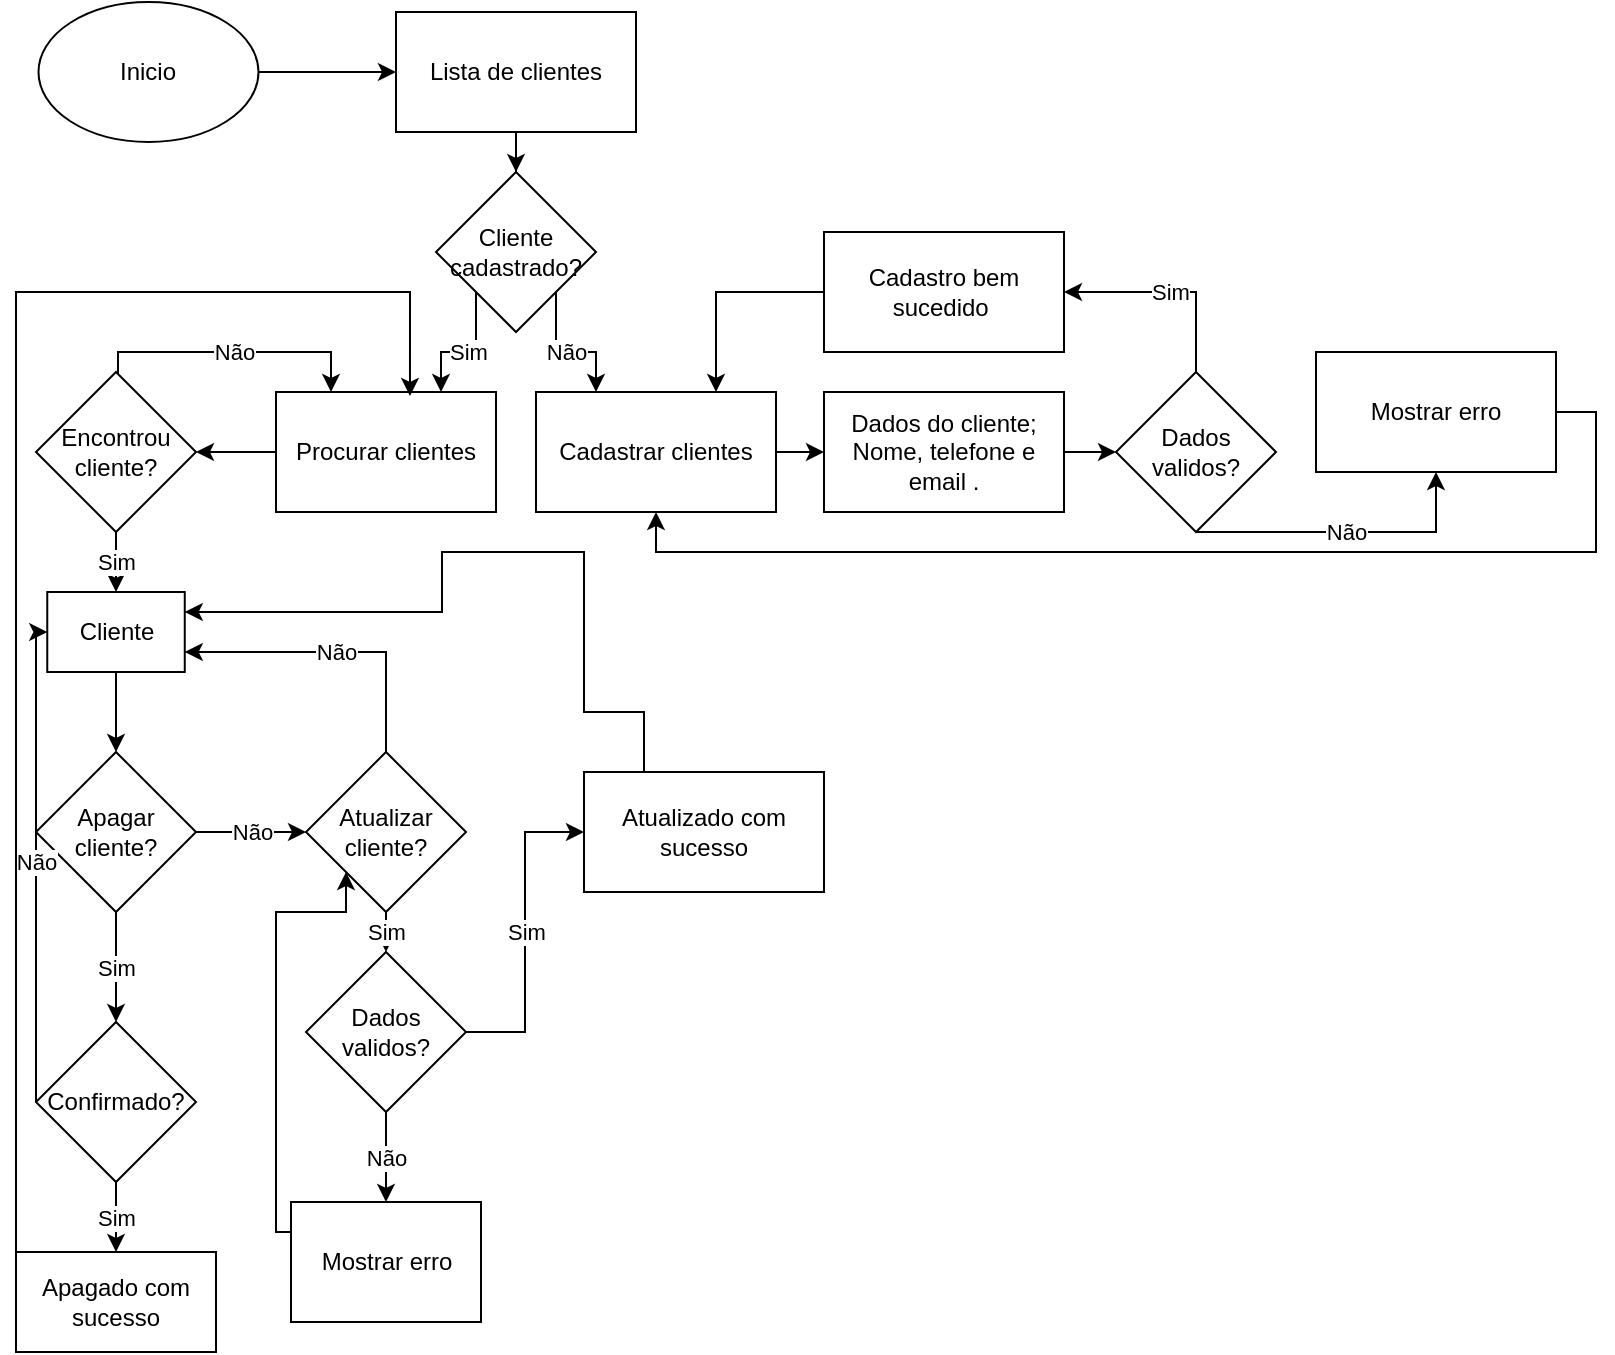 <mxfile version="24.7.9" pages="7">
  <diagram name="Página-1" id="mab60y0g9BIxzLfjdxpM">
    <mxGraphModel dx="1434" dy="772" grid="1" gridSize="10" guides="1" tooltips="1" connect="1" arrows="1" fold="1" page="1" pageScale="1" pageWidth="827" pageHeight="1169" math="0" shadow="0">
      <root>
        <mxCell id="0" />
        <mxCell id="1" parent="0" />
        <mxCell id="9ZjnTT0w3MI4GpvlhG_B-3" style="edgeStyle=orthogonalEdgeStyle;rounded=0;orthogonalLoop=1;jettySize=auto;html=1;exitX=1;exitY=0.5;exitDx=0;exitDy=0;" parent="1" source="9ZjnTT0w3MI4GpvlhG_B-1" target="9ZjnTT0w3MI4GpvlhG_B-2" edge="1">
          <mxGeometry relative="1" as="geometry" />
        </mxCell>
        <mxCell id="9ZjnTT0w3MI4GpvlhG_B-1" value="Inicio" style="ellipse;whiteSpace=wrap;html=1;" parent="1" vertex="1">
          <mxGeometry x="21.25" y="5" width="110" height="70" as="geometry" />
        </mxCell>
        <mxCell id="RPzRg4d4vbEzAeHYb3Nj-3" style="edgeStyle=orthogonalEdgeStyle;rounded=0;orthogonalLoop=1;jettySize=auto;html=1;entryX=0.5;entryY=0;entryDx=0;entryDy=0;" parent="1" source="9ZjnTT0w3MI4GpvlhG_B-2" target="RPzRg4d4vbEzAeHYb3Nj-1" edge="1">
          <mxGeometry relative="1" as="geometry" />
        </mxCell>
        <mxCell id="9ZjnTT0w3MI4GpvlhG_B-2" value="Lista de clientes" style="rounded=0;whiteSpace=wrap;html=1;" parent="1" vertex="1">
          <mxGeometry x="200" y="10" width="120" height="60" as="geometry" />
        </mxCell>
        <mxCell id="9ZjnTT0w3MI4GpvlhG_B-7" style="edgeStyle=orthogonalEdgeStyle;rounded=0;orthogonalLoop=1;jettySize=auto;html=1;exitX=1;exitY=0.5;exitDx=0;exitDy=0;entryX=0;entryY=0.5;entryDx=0;entryDy=0;" parent="1" source="9ZjnTT0w3MI4GpvlhG_B-4" target="9ZjnTT0w3MI4GpvlhG_B-6" edge="1">
          <mxGeometry relative="1" as="geometry" />
        </mxCell>
        <mxCell id="9ZjnTT0w3MI4GpvlhG_B-4" value="Dados do cliente; Nome, telefone e email ." style="rounded=0;whiteSpace=wrap;html=1;" parent="1" vertex="1">
          <mxGeometry x="414" y="200" width="120" height="60" as="geometry" />
        </mxCell>
        <mxCell id="oj0tM93XCMbd65IzXa3I-1" value="Sim" style="edgeStyle=orthogonalEdgeStyle;rounded=0;orthogonalLoop=1;jettySize=auto;html=1;exitX=0.5;exitY=0;exitDx=0;exitDy=0;entryX=1;entryY=0.5;entryDx=0;entryDy=0;" parent="1" source="9ZjnTT0w3MI4GpvlhG_B-6" target="yef1o6NZn2H_A7KWvMYI-4" edge="1">
          <mxGeometry relative="1" as="geometry">
            <mxPoint x="650" y="120" as="targetPoint" />
          </mxGeometry>
        </mxCell>
        <mxCell id="oj0tM93XCMbd65IzXa3I-2" value="Não" style="edgeStyle=orthogonalEdgeStyle;rounded=0;orthogonalLoop=1;jettySize=auto;html=1;" parent="1" source="9ZjnTT0w3MI4GpvlhG_B-6" target="yef1o6NZn2H_A7KWvMYI-1" edge="1">
          <mxGeometry relative="1" as="geometry">
            <mxPoint x="700" y="280" as="targetPoint" />
            <Array as="points">
              <mxPoint x="590" y="270" />
              <mxPoint x="720" y="270" />
            </Array>
          </mxGeometry>
        </mxCell>
        <mxCell id="9ZjnTT0w3MI4GpvlhG_B-6" value="Dados validos?" style="rhombus;whiteSpace=wrap;html=1;" parent="1" vertex="1">
          <mxGeometry x="560" y="190" width="80" height="80" as="geometry" />
        </mxCell>
        <mxCell id="oj0tM93XCMbd65IzXa3I-42" style="edgeStyle=orthogonalEdgeStyle;rounded=0;orthogonalLoop=1;jettySize=auto;html=1;exitX=0;exitY=0.5;exitDx=0;exitDy=0;entryX=1;entryY=0.5;entryDx=0;entryDy=0;" parent="1" source="9ZjnTT0w3MI4GpvlhG_B-10" target="yef1o6NZn2H_A7KWvMYI-11" edge="1">
          <mxGeometry relative="1" as="geometry">
            <mxPoint x="112.5" y="210" as="targetPoint" />
          </mxGeometry>
        </mxCell>
        <mxCell id="9ZjnTT0w3MI4GpvlhG_B-10" value="Procurar clientes" style="rounded=0;whiteSpace=wrap;html=1;" parent="1" vertex="1">
          <mxGeometry x="140" y="200" width="110" height="60" as="geometry" />
        </mxCell>
        <mxCell id="9ZjnTT0w3MI4GpvlhG_B-34" style="edgeStyle=orthogonalEdgeStyle;rounded=0;orthogonalLoop=1;jettySize=auto;html=1;exitX=1;exitY=0.5;exitDx=0;exitDy=0;entryX=0;entryY=0.5;entryDx=0;entryDy=0;" parent="1" source="9ZjnTT0w3MI4GpvlhG_B-13" target="9ZjnTT0w3MI4GpvlhG_B-4" edge="1">
          <mxGeometry relative="1" as="geometry" />
        </mxCell>
        <mxCell id="9ZjnTT0w3MI4GpvlhG_B-13" value="Cadastrar clientes" style="rounded=0;whiteSpace=wrap;html=1;" parent="1" vertex="1">
          <mxGeometry x="270" y="200" width="120" height="60" as="geometry" />
        </mxCell>
        <mxCell id="yef1o6NZn2H_A7KWvMYI-29" value="Não" style="edgeStyle=orthogonalEdgeStyle;rounded=0;orthogonalLoop=1;jettySize=auto;html=1;exitX=0.5;exitY=1;exitDx=0;exitDy=0;entryX=0.5;entryY=0;entryDx=0;entryDy=0;" parent="1" source="9ZjnTT0w3MI4GpvlhG_B-32" target="yef1o6NZn2H_A7KWvMYI-6" edge="1">
          <mxGeometry relative="1" as="geometry" />
        </mxCell>
        <mxCell id="yef1o6NZn2H_A7KWvMYI-31" value="Sim" style="edgeStyle=orthogonalEdgeStyle;rounded=0;orthogonalLoop=1;jettySize=auto;html=1;exitX=1;exitY=0.5;exitDx=0;exitDy=0;entryX=0;entryY=0.5;entryDx=0;entryDy=0;" parent="1" source="9ZjnTT0w3MI4GpvlhG_B-32" target="yef1o6NZn2H_A7KWvMYI-8" edge="1">
          <mxGeometry relative="1" as="geometry">
            <mxPoint x="294" y="480" as="targetPoint" />
          </mxGeometry>
        </mxCell>
        <mxCell id="9ZjnTT0w3MI4GpvlhG_B-32" value="Dados validos?" style="rhombus;whiteSpace=wrap;html=1;" parent="1" vertex="1">
          <mxGeometry x="155" y="480" width="80" height="80" as="geometry" />
        </mxCell>
        <mxCell id="yef1o6NZn2H_A7KWvMYI-2" style="edgeStyle=orthogonalEdgeStyle;rounded=0;orthogonalLoop=1;jettySize=auto;html=1;exitX=1;exitY=0.5;exitDx=0;exitDy=0;entryX=0.5;entryY=1;entryDx=0;entryDy=0;" parent="1" source="yef1o6NZn2H_A7KWvMYI-1" target="9ZjnTT0w3MI4GpvlhG_B-13" edge="1">
          <mxGeometry relative="1" as="geometry">
            <Array as="points">
              <mxPoint x="800" y="210" />
              <mxPoint x="800" y="280" />
              <mxPoint x="330" y="280" />
            </Array>
          </mxGeometry>
        </mxCell>
        <mxCell id="yef1o6NZn2H_A7KWvMYI-1" value="Mostrar erro" style="rounded=0;whiteSpace=wrap;html=1;" parent="1" vertex="1">
          <mxGeometry x="660" y="180" width="120" height="60" as="geometry" />
        </mxCell>
        <mxCell id="yef1o6NZn2H_A7KWvMYI-5" style="edgeStyle=orthogonalEdgeStyle;rounded=0;orthogonalLoop=1;jettySize=auto;html=1;exitX=0;exitY=0.5;exitDx=0;exitDy=0;entryX=0.75;entryY=0;entryDx=0;entryDy=0;" parent="1" source="yef1o6NZn2H_A7KWvMYI-4" target="9ZjnTT0w3MI4GpvlhG_B-13" edge="1">
          <mxGeometry relative="1" as="geometry" />
        </mxCell>
        <mxCell id="yef1o6NZn2H_A7KWvMYI-4" value="Cadastro bem sucedido&amp;nbsp;" style="rounded=0;whiteSpace=wrap;html=1;" parent="1" vertex="1">
          <mxGeometry x="414" y="120" width="120" height="60" as="geometry" />
        </mxCell>
        <mxCell id="yef1o6NZn2H_A7KWvMYI-30" style="edgeStyle=orthogonalEdgeStyle;rounded=0;orthogonalLoop=1;jettySize=auto;html=1;exitX=0;exitY=0.25;exitDx=0;exitDy=0;entryX=0;entryY=1;entryDx=0;entryDy=0;" parent="1" source="yef1o6NZn2H_A7KWvMYI-6" target="yef1o6NZn2H_A7KWvMYI-18" edge="1">
          <mxGeometry relative="1" as="geometry">
            <Array as="points">
              <mxPoint x="140" y="620" />
              <mxPoint x="140" y="460" />
              <mxPoint x="175" y="460" />
            </Array>
          </mxGeometry>
        </mxCell>
        <mxCell id="yef1o6NZn2H_A7KWvMYI-6" value="Mostrar erro" style="rounded=0;whiteSpace=wrap;html=1;" parent="1" vertex="1">
          <mxGeometry x="147.5" y="605" width="95" height="60" as="geometry" />
        </mxCell>
        <mxCell id="yef1o6NZn2H_A7KWvMYI-32" style="edgeStyle=orthogonalEdgeStyle;rounded=0;orthogonalLoop=1;jettySize=auto;html=1;exitX=0.25;exitY=0;exitDx=0;exitDy=0;entryX=1;entryY=0.25;entryDx=0;entryDy=0;" parent="1" source="yef1o6NZn2H_A7KWvMYI-8" target="ynVQP8nHnHqJYBqfLcG1-1" edge="1">
          <mxGeometry relative="1" as="geometry">
            <Array as="points">
              <mxPoint x="324" y="360" />
              <mxPoint x="294" y="360" />
              <mxPoint x="294" y="280" />
              <mxPoint x="223" y="280" />
              <mxPoint x="223" y="310" />
            </Array>
          </mxGeometry>
        </mxCell>
        <mxCell id="yef1o6NZn2H_A7KWvMYI-8" value="Atualizado com sucesso" style="rounded=0;whiteSpace=wrap;html=1;" parent="1" vertex="1">
          <mxGeometry x="294" y="390" width="120" height="60" as="geometry" />
        </mxCell>
        <mxCell id="yef1o6NZn2H_A7KWvMYI-14" value="Não" style="edgeStyle=orthogonalEdgeStyle;rounded=0;orthogonalLoop=1;jettySize=auto;html=1;entryX=0.25;entryY=0;entryDx=0;entryDy=0;" parent="1" source="yef1o6NZn2H_A7KWvMYI-11" target="9ZjnTT0w3MI4GpvlhG_B-10" edge="1">
          <mxGeometry relative="1" as="geometry">
            <Array as="points">
              <mxPoint x="61" y="180" />
              <mxPoint x="168" y="180" />
            </Array>
          </mxGeometry>
        </mxCell>
        <mxCell id="yef1o6NZn2H_A7KWvMYI-17" value="Sim" style="edgeStyle=orthogonalEdgeStyle;rounded=0;orthogonalLoop=1;jettySize=auto;html=1;exitX=0.5;exitY=1;exitDx=0;exitDy=0;entryX=0.5;entryY=0;entryDx=0;entryDy=0;" parent="1" source="yef1o6NZn2H_A7KWvMYI-11" target="ynVQP8nHnHqJYBqfLcG1-1" edge="1">
          <mxGeometry relative="1" as="geometry" />
        </mxCell>
        <mxCell id="yef1o6NZn2H_A7KWvMYI-11" value="Encontrou cliente?" style="rhombus;whiteSpace=wrap;html=1;" parent="1" vertex="1">
          <mxGeometry x="20" y="190" width="80" height="80" as="geometry" />
        </mxCell>
        <mxCell id="yef1o6NZn2H_A7KWvMYI-19" value="Não" style="edgeStyle=orthogonalEdgeStyle;rounded=0;orthogonalLoop=1;jettySize=auto;html=1;exitX=1;exitY=0.5;exitDx=0;exitDy=0;entryX=0;entryY=0.5;entryDx=0;entryDy=0;" parent="1" source="yef1o6NZn2H_A7KWvMYI-16" target="yef1o6NZn2H_A7KWvMYI-18" edge="1">
          <mxGeometry relative="1" as="geometry" />
        </mxCell>
        <mxCell id="yef1o6NZn2H_A7KWvMYI-23" value="Sim" style="edgeStyle=orthogonalEdgeStyle;rounded=0;orthogonalLoop=1;jettySize=auto;html=1;" parent="1" source="yef1o6NZn2H_A7KWvMYI-16" target="yef1o6NZn2H_A7KWvMYI-22" edge="1">
          <mxGeometry relative="1" as="geometry" />
        </mxCell>
        <mxCell id="yef1o6NZn2H_A7KWvMYI-16" value="Apagar cliente?" style="rhombus;whiteSpace=wrap;html=1;" parent="1" vertex="1">
          <mxGeometry x="20" y="380" width="80" height="80" as="geometry" />
        </mxCell>
        <mxCell id="yef1o6NZn2H_A7KWvMYI-21" value="Não" style="edgeStyle=orthogonalEdgeStyle;rounded=0;orthogonalLoop=1;jettySize=auto;html=1;entryX=1;entryY=0.75;entryDx=0;entryDy=0;" parent="1" source="yef1o6NZn2H_A7KWvMYI-18" target="ynVQP8nHnHqJYBqfLcG1-1" edge="1">
          <mxGeometry relative="1" as="geometry">
            <Array as="points">
              <mxPoint x="195" y="330" />
            </Array>
          </mxGeometry>
        </mxCell>
        <mxCell id="yef1o6NZn2H_A7KWvMYI-28" value="Sim" style="edgeStyle=orthogonalEdgeStyle;rounded=0;orthogonalLoop=1;jettySize=auto;html=1;exitX=0.5;exitY=1;exitDx=0;exitDy=0;entryX=0.5;entryY=0;entryDx=0;entryDy=0;" parent="1" source="yef1o6NZn2H_A7KWvMYI-18" target="9ZjnTT0w3MI4GpvlhG_B-32" edge="1">
          <mxGeometry relative="1" as="geometry" />
        </mxCell>
        <mxCell id="yef1o6NZn2H_A7KWvMYI-18" value="Atualizar cliente?" style="rhombus;whiteSpace=wrap;html=1;" parent="1" vertex="1">
          <mxGeometry x="155" y="380" width="80" height="80" as="geometry" />
        </mxCell>
        <mxCell id="yef1o6NZn2H_A7KWvMYI-25" value="Sim" style="edgeStyle=orthogonalEdgeStyle;rounded=0;orthogonalLoop=1;jettySize=auto;html=1;exitX=0.5;exitY=1;exitDx=0;exitDy=0;entryX=0.5;entryY=0;entryDx=0;entryDy=0;" parent="1" source="yef1o6NZn2H_A7KWvMYI-22" target="yef1o6NZn2H_A7KWvMYI-24" edge="1">
          <mxGeometry relative="1" as="geometry" />
        </mxCell>
        <mxCell id="yef1o6NZn2H_A7KWvMYI-26" value="Não" style="edgeStyle=orthogonalEdgeStyle;rounded=0;orthogonalLoop=1;jettySize=auto;html=1;entryX=0;entryY=0.5;entryDx=0;entryDy=0;" parent="1" source="yef1o6NZn2H_A7KWvMYI-22" target="ynVQP8nHnHqJYBqfLcG1-1" edge="1">
          <mxGeometry relative="1" as="geometry">
            <mxPoint x="20" y="150" as="targetPoint" />
            <Array as="points">
              <mxPoint x="20" y="320" />
            </Array>
          </mxGeometry>
        </mxCell>
        <mxCell id="yef1o6NZn2H_A7KWvMYI-22" value="Confirmado?" style="rhombus;whiteSpace=wrap;html=1;" parent="1" vertex="1">
          <mxGeometry x="20" y="515" width="80" height="80" as="geometry" />
        </mxCell>
        <mxCell id="yef1o6NZn2H_A7KWvMYI-24" value="Apagado com sucesso" style="rounded=0;whiteSpace=wrap;html=1;" parent="1" vertex="1">
          <mxGeometry x="10" y="630" width="100" height="50" as="geometry" />
        </mxCell>
        <mxCell id="yef1o6NZn2H_A7KWvMYI-27" style="edgeStyle=orthogonalEdgeStyle;rounded=0;orthogonalLoop=1;jettySize=auto;html=1;exitX=0;exitY=0;exitDx=0;exitDy=0;entryX=0.609;entryY=0.033;entryDx=0;entryDy=0;entryPerimeter=0;" parent="1" source="yef1o6NZn2H_A7KWvMYI-24" target="9ZjnTT0w3MI4GpvlhG_B-10" edge="1">
          <mxGeometry relative="1" as="geometry">
            <mxPoint x="207" y="180" as="targetPoint" />
            <Array as="points">
              <mxPoint x="10" y="540" />
              <mxPoint x="10" y="150" />
              <mxPoint x="207" y="150" />
            </Array>
          </mxGeometry>
        </mxCell>
        <mxCell id="RPzRg4d4vbEzAeHYb3Nj-5" value="Não" style="edgeStyle=orthogonalEdgeStyle;rounded=0;orthogonalLoop=1;jettySize=auto;html=1;exitX=1;exitY=1;exitDx=0;exitDy=0;entryX=0.25;entryY=0;entryDx=0;entryDy=0;" parent="1" source="RPzRg4d4vbEzAeHYb3Nj-1" target="9ZjnTT0w3MI4GpvlhG_B-13" edge="1">
          <mxGeometry relative="1" as="geometry">
            <Array as="points">
              <mxPoint x="280" y="180" />
              <mxPoint x="300" y="180" />
            </Array>
          </mxGeometry>
        </mxCell>
        <mxCell id="RPzRg4d4vbEzAeHYb3Nj-1" value="Cliente cadastrado?" style="rhombus;whiteSpace=wrap;html=1;" parent="1" vertex="1">
          <mxGeometry x="220" y="90" width="80" height="80" as="geometry" />
        </mxCell>
        <mxCell id="RPzRg4d4vbEzAeHYb3Nj-4" value="Sim" style="edgeStyle=orthogonalEdgeStyle;rounded=0;orthogonalLoop=1;jettySize=auto;html=1;exitX=0;exitY=1;exitDx=0;exitDy=0;entryX=0.75;entryY=0;entryDx=0;entryDy=0;" parent="1" source="RPzRg4d4vbEzAeHYb3Nj-1" target="9ZjnTT0w3MI4GpvlhG_B-10" edge="1">
          <mxGeometry relative="1" as="geometry">
            <Array as="points">
              <mxPoint x="240" y="180" />
              <mxPoint x="223" y="180" />
            </Array>
          </mxGeometry>
        </mxCell>
        <mxCell id="ynVQP8nHnHqJYBqfLcG1-2" style="edgeStyle=orthogonalEdgeStyle;rounded=0;orthogonalLoop=1;jettySize=auto;html=1;exitX=0.5;exitY=1;exitDx=0;exitDy=0;entryX=0.5;entryY=0;entryDx=0;entryDy=0;" edge="1" parent="1" source="ynVQP8nHnHqJYBqfLcG1-1" target="yef1o6NZn2H_A7KWvMYI-16">
          <mxGeometry relative="1" as="geometry" />
        </mxCell>
        <mxCell id="ynVQP8nHnHqJYBqfLcG1-1" value="Cliente" style="rounded=0;whiteSpace=wrap;html=1;" vertex="1" parent="1">
          <mxGeometry x="25.63" y="300" width="68.75" height="40" as="geometry" />
        </mxCell>
      </root>
    </mxGraphModel>
  </diagram>
  <diagram id="IjJlqsvJGofWrVWf3G4w" name="Página-2">
    <mxGraphModel dx="1434" dy="772" grid="1" gridSize="10" guides="1" tooltips="1" connect="1" arrows="1" fold="1" page="1" pageScale="1" pageWidth="827" pageHeight="1169" math="0" shadow="0">
      <root>
        <mxCell id="0" />
        <mxCell id="1" parent="0" />
        <mxCell id="PlYjLFIuy9nCugvaB1i1-19" value="SIM" style="edgeStyle=orthogonalEdgeStyle;rounded=0;orthogonalLoop=1;jettySize=auto;html=1;entryX=1;entryY=0.25;entryDx=0;entryDy=0;" parent="1" edge="1">
          <mxGeometry relative="1" as="geometry">
            <Array as="points">
              <mxPoint x="760" y="250" />
              <mxPoint x="760" y="55" />
            </Array>
            <mxPoint x="330" y="55" as="targetPoint" />
          </mxGeometry>
        </mxCell>
        <mxCell id="dn4988suvcBACxyeZeVZ-1" style="edgeStyle=orthogonalEdgeStyle;rounded=0;orthogonalLoop=1;jettySize=auto;html=1;exitX=1;exitY=0.5;exitDx=0;exitDy=0;" parent="1" source="dn4988suvcBACxyeZeVZ-2" target="dn4988suvcBACxyeZeVZ-5" edge="1">
          <mxGeometry relative="1" as="geometry" />
        </mxCell>
        <mxCell id="dn4988suvcBACxyeZeVZ-2" value="Inicio" style="ellipse;whiteSpace=wrap;html=1;" parent="1" vertex="1">
          <mxGeometry x="21.25" y="10" width="100" height="70" as="geometry" />
        </mxCell>
        <mxCell id="dB4CB1S0OAf7AKgRNOVP-5" style="edgeStyle=orthogonalEdgeStyle;rounded=0;orthogonalLoop=1;jettySize=auto;html=1;exitX=0.5;exitY=1;exitDx=0;exitDy=0;entryX=0.5;entryY=0;entryDx=0;entryDy=0;" parent="1" source="dn4988suvcBACxyeZeVZ-5" target="dB4CB1S0OAf7AKgRNOVP-1" edge="1">
          <mxGeometry relative="1" as="geometry" />
        </mxCell>
        <mxCell id="dn4988suvcBACxyeZeVZ-5" value="Lista de fornecedores" style="rounded=0;whiteSpace=wrap;html=1;" parent="1" vertex="1">
          <mxGeometry x="200" y="15" width="120" height="60" as="geometry" />
        </mxCell>
        <mxCell id="dn4988suvcBACxyeZeVZ-11" style="edgeStyle=orthogonalEdgeStyle;rounded=0;orthogonalLoop=1;jettySize=auto;html=1;exitX=0;exitY=0.5;exitDx=0;exitDy=0;entryX=1;entryY=0.5;entryDx=0;entryDy=0;" parent="1" source="dn4988suvcBACxyeZeVZ-12" target="dn4988suvcBACxyeZeVZ-28" edge="1">
          <mxGeometry relative="1" as="geometry">
            <mxPoint x="112.5" y="210" as="targetPoint" />
          </mxGeometry>
        </mxCell>
        <mxCell id="dn4988suvcBACxyeZeVZ-12" value="Procurar fornecedores" style="rounded=0;whiteSpace=wrap;html=1;" parent="1" vertex="1">
          <mxGeometry x="132.5" y="210" width="110" height="60" as="geometry" />
        </mxCell>
        <mxCell id="YbVgTa8CxxeQNgzaFVoR-14" style="edgeStyle=orthogonalEdgeStyle;rounded=0;orthogonalLoop=1;jettySize=auto;html=1;exitX=1;exitY=0.5;exitDx=0;exitDy=0;entryX=0;entryY=0.5;entryDx=0;entryDy=0;" parent="1" source="dn4988suvcBACxyeZeVZ-14" target="YbVgTa8CxxeQNgzaFVoR-13" edge="1">
          <mxGeometry relative="1" as="geometry">
            <mxPoint x="420" y="210" as="targetPoint" />
          </mxGeometry>
        </mxCell>
        <mxCell id="dn4988suvcBACxyeZeVZ-14" value="Cadastrar fornecedor" style="rounded=0;whiteSpace=wrap;html=1;" parent="1" vertex="1">
          <mxGeometry x="270" y="180" width="120" height="60" as="geometry" />
        </mxCell>
        <mxCell id="dn4988suvcBACxyeZeVZ-15" value="Não" style="edgeStyle=orthogonalEdgeStyle;rounded=0;orthogonalLoop=1;jettySize=auto;html=1;exitX=0.5;exitY=1;exitDx=0;exitDy=0;entryX=0.5;entryY=0;entryDx=0;entryDy=0;" parent="1" source="dn4988suvcBACxyeZeVZ-17" target="dn4988suvcBACxyeZeVZ-23" edge="1">
          <mxGeometry relative="1" as="geometry" />
        </mxCell>
        <mxCell id="dn4988suvcBACxyeZeVZ-16" value="Sim" style="edgeStyle=orthogonalEdgeStyle;rounded=0;orthogonalLoop=1;jettySize=auto;html=1;exitX=1;exitY=0.5;exitDx=0;exitDy=0;entryX=0;entryY=0.5;entryDx=0;entryDy=0;" parent="1" source="dn4988suvcBACxyeZeVZ-17" target="dn4988suvcBACxyeZeVZ-25" edge="1">
          <mxGeometry relative="1" as="geometry" />
        </mxCell>
        <mxCell id="dn4988suvcBACxyeZeVZ-17" value="Dados validos?" style="rhombus;whiteSpace=wrap;html=1;" parent="1" vertex="1">
          <mxGeometry x="147.5" y="510" width="80" height="80" as="geometry" />
        </mxCell>
        <mxCell id="dn4988suvcBACxyeZeVZ-22" style="edgeStyle=orthogonalEdgeStyle;rounded=0;orthogonalLoop=1;jettySize=auto;html=1;exitX=0;exitY=0.25;exitDx=0;exitDy=0;entryX=0;entryY=1;entryDx=0;entryDy=0;" parent="1" source="dn4988suvcBACxyeZeVZ-23" target="dn4988suvcBACxyeZeVZ-34" edge="1">
          <mxGeometry relative="1" as="geometry">
            <Array as="points">
              <mxPoint x="140" y="590" />
              <mxPoint x="140" y="410" />
            </Array>
          </mxGeometry>
        </mxCell>
        <mxCell id="dn4988suvcBACxyeZeVZ-23" value="Mostrar erro" style="rounded=0;whiteSpace=wrap;html=1;" parent="1" vertex="1">
          <mxGeometry x="140" y="625" width="95" height="60" as="geometry" />
        </mxCell>
        <mxCell id="dn4988suvcBACxyeZeVZ-24" style="edgeStyle=orthogonalEdgeStyle;rounded=0;orthogonalLoop=1;jettySize=auto;html=1;exitX=0;exitY=0;exitDx=0;exitDy=0;entryX=1;entryY=0;entryDx=0;entryDy=0;" parent="1" source="dn4988suvcBACxyeZeVZ-25" target="uiJVXJCxzEI6Uqufln-1-1" edge="1">
          <mxGeometry relative="1" as="geometry">
            <Array as="points">
              <mxPoint x="294" y="310" />
            </Array>
          </mxGeometry>
        </mxCell>
        <mxCell id="dn4988suvcBACxyeZeVZ-25" value="Atualizado com sucesso" style="rounded=0;whiteSpace=wrap;html=1;" parent="1" vertex="1">
          <mxGeometry x="294" y="460" width="120" height="60" as="geometry" />
        </mxCell>
        <mxCell id="dn4988suvcBACxyeZeVZ-27" value="Sim" style="edgeStyle=orthogonalEdgeStyle;rounded=0;orthogonalLoop=1;jettySize=auto;html=1;exitX=0.5;exitY=1;exitDx=0;exitDy=0;entryX=0.5;entryY=0;entryDx=0;entryDy=0;" parent="1" source="dn4988suvcBACxyeZeVZ-28" target="uiJVXJCxzEI6Uqufln-1-1" edge="1">
          <mxGeometry relative="1" as="geometry" />
        </mxCell>
        <mxCell id="dB4CB1S0OAf7AKgRNOVP-2" value="Não" style="edgeStyle=orthogonalEdgeStyle;rounded=0;orthogonalLoop=1;jettySize=auto;html=1;entryX=0.25;entryY=0;entryDx=0;entryDy=0;" parent="1" source="dn4988suvcBACxyeZeVZ-28" target="dn4988suvcBACxyeZeVZ-12" edge="1">
          <mxGeometry relative="1" as="geometry">
            <Array as="points">
              <mxPoint x="61" y="180" />
              <mxPoint x="160" y="180" />
            </Array>
          </mxGeometry>
        </mxCell>
        <mxCell id="dn4988suvcBACxyeZeVZ-28" value="Encontrou fornecedor?" style="rhombus;whiteSpace=wrap;html=1;" parent="1" vertex="1">
          <mxGeometry x="21.25" y="200" width="80" height="80" as="geometry" />
        </mxCell>
        <mxCell id="dn4988suvcBACxyeZeVZ-29" value="Não" style="edgeStyle=orthogonalEdgeStyle;rounded=0;orthogonalLoop=1;jettySize=auto;html=1;exitX=1;exitY=0.5;exitDx=0;exitDy=0;entryX=0;entryY=0.5;entryDx=0;entryDy=0;" parent="1" source="dn4988suvcBACxyeZeVZ-31" target="dn4988suvcBACxyeZeVZ-34" edge="1">
          <mxGeometry relative="1" as="geometry" />
        </mxCell>
        <mxCell id="dn4988suvcBACxyeZeVZ-30" value="Sim" style="edgeStyle=orthogonalEdgeStyle;rounded=0;orthogonalLoop=1;jettySize=auto;html=1;" parent="1" source="dn4988suvcBACxyeZeVZ-31" target="dn4988suvcBACxyeZeVZ-37" edge="1">
          <mxGeometry relative="1" as="geometry" />
        </mxCell>
        <mxCell id="dn4988suvcBACxyeZeVZ-31" value="Apagar fornecedor?" style="rhombus;whiteSpace=wrap;html=1;" parent="1" vertex="1">
          <mxGeometry x="21.25" y="380" width="80" height="80" as="geometry" />
        </mxCell>
        <mxCell id="dn4988suvcBACxyeZeVZ-32" value="Não" style="edgeStyle=orthogonalEdgeStyle;rounded=0;orthogonalLoop=1;jettySize=auto;html=1;entryX=1;entryY=0.5;entryDx=0;entryDy=0;" parent="1" source="dn4988suvcBACxyeZeVZ-34" target="uiJVXJCxzEI6Uqufln-1-1" edge="1">
          <mxGeometry relative="1" as="geometry">
            <Array as="points">
              <mxPoint x="188" y="330" />
            </Array>
            <mxPoint as="offset" />
          </mxGeometry>
        </mxCell>
        <mxCell id="dn4988suvcBACxyeZeVZ-33" value="Sim" style="edgeStyle=orthogonalEdgeStyle;rounded=0;orthogonalLoop=1;jettySize=auto;html=1;exitX=0.5;exitY=1;exitDx=0;exitDy=0;entryX=0.5;entryY=0;entryDx=0;entryDy=0;" parent="1" source="dn4988suvcBACxyeZeVZ-34" target="dn4988suvcBACxyeZeVZ-17" edge="1">
          <mxGeometry relative="1" as="geometry" />
        </mxCell>
        <mxCell id="dn4988suvcBACxyeZeVZ-34" value="Atualizar fornecedor?" style="rhombus;whiteSpace=wrap;html=1;" parent="1" vertex="1">
          <mxGeometry x="147.5" y="380" width="80" height="80" as="geometry" />
        </mxCell>
        <mxCell id="dn4988suvcBACxyeZeVZ-35" value="Sim" style="edgeStyle=orthogonalEdgeStyle;rounded=0;orthogonalLoop=1;jettySize=auto;html=1;exitX=0.5;exitY=1;exitDx=0;exitDy=0;entryX=0.5;entryY=0;entryDx=0;entryDy=0;" parent="1" source="dn4988suvcBACxyeZeVZ-37" target="dn4988suvcBACxyeZeVZ-38" edge="1">
          <mxGeometry relative="1" as="geometry" />
        </mxCell>
        <mxCell id="dB4CB1S0OAf7AKgRNOVP-3" value="Não" style="edgeStyle=orthogonalEdgeStyle;rounded=0;orthogonalLoop=1;jettySize=auto;html=1;exitX=0;exitY=0;exitDx=0;exitDy=0;entryX=0;entryY=0.5;entryDx=0;entryDy=0;" parent="1" source="dn4988suvcBACxyeZeVZ-37" target="uiJVXJCxzEI6Uqufln-1-1" edge="1">
          <mxGeometry relative="1" as="geometry">
            <Array as="points">
              <mxPoint x="20" y="530" />
              <mxPoint x="20" y="330" />
            </Array>
          </mxGeometry>
        </mxCell>
        <mxCell id="dn4988suvcBACxyeZeVZ-37" value="Confirmado?" style="rhombus;whiteSpace=wrap;html=1;" parent="1" vertex="1">
          <mxGeometry x="21.25" y="510" width="80" height="80" as="geometry" />
        </mxCell>
        <mxCell id="dB4CB1S0OAf7AKgRNOVP-4" style="edgeStyle=orthogonalEdgeStyle;rounded=0;orthogonalLoop=1;jettySize=auto;html=1;exitX=0;exitY=0;exitDx=0;exitDy=0;entryX=0.75;entryY=0;entryDx=0;entryDy=0;" parent="1" source="dn4988suvcBACxyeZeVZ-38" target="dn4988suvcBACxyeZeVZ-12" edge="1">
          <mxGeometry relative="1" as="geometry">
            <Array as="points">
              <mxPoint x="11" y="160" />
              <mxPoint x="215" y="160" />
            </Array>
          </mxGeometry>
        </mxCell>
        <mxCell id="dn4988suvcBACxyeZeVZ-38" value="Apagado com sucesso" style="rounded=0;whiteSpace=wrap;html=1;" parent="1" vertex="1">
          <mxGeometry x="11.25" y="635" width="100" height="50" as="geometry" />
        </mxCell>
        <mxCell id="dB4CB1S0OAf7AKgRNOVP-6" value="Não" style="edgeStyle=orthogonalEdgeStyle;rounded=0;orthogonalLoop=1;jettySize=auto;html=1;exitX=1;exitY=1;exitDx=0;exitDy=0;entryX=0.25;entryY=0;entryDx=0;entryDy=0;" parent="1" source="dB4CB1S0OAf7AKgRNOVP-1" target="dn4988suvcBACxyeZeVZ-14" edge="1">
          <mxGeometry relative="1" as="geometry" />
        </mxCell>
        <mxCell id="dB4CB1S0OAf7AKgRNOVP-7" value="Sim" style="edgeStyle=orthogonalEdgeStyle;rounded=0;orthogonalLoop=1;jettySize=auto;html=1;exitX=0;exitY=1;exitDx=0;exitDy=0;entryX=1;entryY=0;entryDx=0;entryDy=0;" parent="1" source="dB4CB1S0OAf7AKgRNOVP-1" target="dn4988suvcBACxyeZeVZ-12" edge="1">
          <mxGeometry relative="1" as="geometry" />
        </mxCell>
        <mxCell id="dB4CB1S0OAf7AKgRNOVP-1" value="Fornecedor cadastrado?" style="rhombus;whiteSpace=wrap;html=1;" parent="1" vertex="1">
          <mxGeometry x="220" y="90" width="80" height="80" as="geometry" />
        </mxCell>
        <mxCell id="YbVgTa8CxxeQNgzaFVoR-19" style="edgeStyle=orthogonalEdgeStyle;rounded=0;orthogonalLoop=1;jettySize=auto;html=1;exitX=1;exitY=0.5;exitDx=0;exitDy=0;entryX=0;entryY=0.5;entryDx=0;entryDy=0;" parent="1" target="yfOVr6V4RUfL7PJU6iUO-5" edge="1">
          <mxGeometry relative="1" as="geometry">
            <mxPoint x="524" y="210" as="sourcePoint" />
            <mxPoint x="550" y="210" as="targetPoint" />
          </mxGeometry>
        </mxCell>
        <mxCell id="YbVgTa8CxxeQNgzaFVoR-13" value="Dados do fornecedor Nome, telefone e email&amp;nbsp;" style="rounded=0;whiteSpace=wrap;html=1;" parent="1" vertex="1">
          <mxGeometry x="414" y="180" width="120" height="60" as="geometry" />
        </mxCell>
        <mxCell id="yfOVr6V4RUfL7PJU6iUO-3" value="Sim" style="edgeStyle=orthogonalEdgeStyle;rounded=0;orthogonalLoop=1;jettySize=auto;html=1;exitX=0.5;exitY=0;exitDx=0;exitDy=0;entryX=1;entryY=0.5;entryDx=0;entryDy=0;" edge="1" parent="1" source="yfOVr6V4RUfL7PJU6iUO-5" target="yfOVr6V4RUfL7PJU6iUO-8">
          <mxGeometry relative="1" as="geometry">
            <mxPoint x="660" y="100" as="targetPoint" />
          </mxGeometry>
        </mxCell>
        <mxCell id="yfOVr6V4RUfL7PJU6iUO-4" value="Não" style="edgeStyle=orthogonalEdgeStyle;rounded=0;orthogonalLoop=1;jettySize=auto;html=1;" edge="1" parent="1" source="yfOVr6V4RUfL7PJU6iUO-5" target="yfOVr6V4RUfL7PJU6iUO-7">
          <mxGeometry relative="1" as="geometry">
            <mxPoint x="710" y="260" as="targetPoint" />
            <Array as="points">
              <mxPoint x="600" y="250" />
              <mxPoint x="730" y="250" />
            </Array>
          </mxGeometry>
        </mxCell>
        <mxCell id="yfOVr6V4RUfL7PJU6iUO-5" value="Dados validos?" style="rhombus;whiteSpace=wrap;html=1;" vertex="1" parent="1">
          <mxGeometry x="570" y="170" width="80" height="80" as="geometry" />
        </mxCell>
        <mxCell id="SSzIzWUBmuI-zjsp0gdD-1" style="edgeStyle=orthogonalEdgeStyle;rounded=0;orthogonalLoop=1;jettySize=auto;html=1;entryX=0.5;entryY=1;entryDx=0;entryDy=0;exitX=1;exitY=0.5;exitDx=0;exitDy=0;" edge="1" parent="1" source="yfOVr6V4RUfL7PJU6iUO-7" target="dn4988suvcBACxyeZeVZ-14">
          <mxGeometry relative="1" as="geometry">
            <Array as="points">
              <mxPoint x="800" y="190" />
              <mxPoint x="800" y="290" />
              <mxPoint x="330" y="290" />
            </Array>
          </mxGeometry>
        </mxCell>
        <mxCell id="yfOVr6V4RUfL7PJU6iUO-7" value="Mostrar erro" style="rounded=0;whiteSpace=wrap;html=1;" vertex="1" parent="1">
          <mxGeometry x="670" y="160" width="120" height="60" as="geometry" />
        </mxCell>
        <mxCell id="jb4ijX0kiNJy3LJuI8lU-1" style="edgeStyle=orthogonalEdgeStyle;rounded=0;orthogonalLoop=1;jettySize=auto;html=1;entryX=0.5;entryY=0;entryDx=0;entryDy=0;" edge="1" parent="1" source="yfOVr6V4RUfL7PJU6iUO-8" target="dn4988suvcBACxyeZeVZ-14">
          <mxGeometry relative="1" as="geometry" />
        </mxCell>
        <mxCell id="yfOVr6V4RUfL7PJU6iUO-8" value="Cadastro bem sucedido&amp;nbsp;" style="rounded=0;whiteSpace=wrap;html=1;" vertex="1" parent="1">
          <mxGeometry x="430" y="60" width="120" height="60" as="geometry" />
        </mxCell>
        <mxCell id="uiJVXJCxzEI6Uqufln-1-2" style="edgeStyle=orthogonalEdgeStyle;rounded=0;orthogonalLoop=1;jettySize=auto;html=1;entryX=0.5;entryY=0;entryDx=0;entryDy=0;" edge="1" parent="1" source="uiJVXJCxzEI6Uqufln-1-1" target="dn4988suvcBACxyeZeVZ-31">
          <mxGeometry relative="1" as="geometry" />
        </mxCell>
        <mxCell id="uiJVXJCxzEI6Uqufln-1-1" value="Fornecedor" style="rounded=0;whiteSpace=wrap;html=1;" vertex="1" parent="1">
          <mxGeometry x="26.87" y="310" width="68.75" height="40" as="geometry" />
        </mxCell>
      </root>
    </mxGraphModel>
  </diagram>
  <diagram id="OlCTVRYIUVrinJHkDG8i" name="Página-5">
    <mxGraphModel dx="1434" dy="772" grid="1" gridSize="10" guides="1" tooltips="1" connect="1" arrows="1" fold="1" page="1" pageScale="1" pageWidth="827" pageHeight="1169" math="0" shadow="0">
      <root>
        <mxCell id="0" />
        <mxCell id="1" parent="0" />
        <mxCell id="Y7aBbypWV744SkM9br2G-1" style="edgeStyle=orthogonalEdgeStyle;rounded=0;orthogonalLoop=1;jettySize=auto;html=1;exitX=1;exitY=0.5;exitDx=0;exitDy=0;" edge="1" parent="1" source="Y7aBbypWV744SkM9br2G-2" target="Y7aBbypWV744SkM9br2G-4">
          <mxGeometry relative="1" as="geometry" />
        </mxCell>
        <mxCell id="Y7aBbypWV744SkM9br2G-2" value="Inicio" style="ellipse;whiteSpace=wrap;html=1;" vertex="1" parent="1">
          <mxGeometry x="21.25" y="20" width="100" height="70" as="geometry" />
        </mxCell>
        <mxCell id="Y7aBbypWV744SkM9br2G-3" style="edgeStyle=orthogonalEdgeStyle;rounded=0;orthogonalLoop=1;jettySize=auto;html=1;exitX=0.5;exitY=1;exitDx=0;exitDy=0;entryX=0.5;entryY=0;entryDx=0;entryDy=0;" edge="1" parent="1" source="Y7aBbypWV744SkM9br2G-4" target="Y7aBbypWV744SkM9br2G-32">
          <mxGeometry relative="1" as="geometry" />
        </mxCell>
        <mxCell id="Y7aBbypWV744SkM9br2G-4" value="Lista de transportadoras" style="rounded=0;whiteSpace=wrap;html=1;" vertex="1" parent="1">
          <mxGeometry x="200" y="25" width="120" height="60" as="geometry" />
        </mxCell>
        <mxCell id="Y7aBbypWV744SkM9br2G-5" style="edgeStyle=orthogonalEdgeStyle;rounded=0;orthogonalLoop=1;jettySize=auto;html=1;exitX=0;exitY=0.5;exitDx=0;exitDy=0;entryX=1;entryY=0.5;entryDx=0;entryDy=0;" edge="1" parent="1" source="Y7aBbypWV744SkM9br2G-6" target="Y7aBbypWV744SkM9br2G-18">
          <mxGeometry relative="1" as="geometry">
            <mxPoint x="112.5" y="220" as="targetPoint" />
          </mxGeometry>
        </mxCell>
        <mxCell id="Y7aBbypWV744SkM9br2G-6" value="Procurar transportadora" style="rounded=0;whiteSpace=wrap;html=1;" vertex="1" parent="1">
          <mxGeometry x="132.5" y="220" width="110" height="60" as="geometry" />
        </mxCell>
        <mxCell id="Y7aBbypWV744SkM9br2G-7" style="edgeStyle=orthogonalEdgeStyle;rounded=0;orthogonalLoop=1;jettySize=auto;html=1;exitX=1;exitY=0.5;exitDx=0;exitDy=0;entryX=0;entryY=0.5;entryDx=0;entryDy=0;" edge="1" parent="1" source="Y7aBbypWV744SkM9br2G-8" target="Y7aBbypWV744SkM9br2G-34">
          <mxGeometry relative="1" as="geometry">
            <mxPoint x="420" y="220" as="targetPoint" />
          </mxGeometry>
        </mxCell>
        <mxCell id="Y7aBbypWV744SkM9br2G-8" value="Cadastrar transportadora" style="rounded=0;whiteSpace=wrap;html=1;" vertex="1" parent="1">
          <mxGeometry x="270" y="190" width="120" height="60" as="geometry" />
        </mxCell>
        <mxCell id="Y7aBbypWV744SkM9br2G-9" value="Não" style="edgeStyle=orthogonalEdgeStyle;rounded=0;orthogonalLoop=1;jettySize=auto;html=1;exitX=0.5;exitY=1;exitDx=0;exitDy=0;entryX=0.5;entryY=0;entryDx=0;entryDy=0;" edge="1" parent="1" source="Y7aBbypWV744SkM9br2G-11" target="Y7aBbypWV744SkM9br2G-13">
          <mxGeometry relative="1" as="geometry" />
        </mxCell>
        <mxCell id="Y7aBbypWV744SkM9br2G-10" value="Sim" style="edgeStyle=orthogonalEdgeStyle;rounded=0;orthogonalLoop=1;jettySize=auto;html=1;exitX=1;exitY=0.5;exitDx=0;exitDy=0;entryX=0;entryY=0.5;entryDx=0;entryDy=0;" edge="1" parent="1" source="Y7aBbypWV744SkM9br2G-11" target="Y7aBbypWV744SkM9br2G-15">
          <mxGeometry relative="1" as="geometry" />
        </mxCell>
        <mxCell id="Y7aBbypWV744SkM9br2G-11" value="Dados validos?" style="rhombus;whiteSpace=wrap;html=1;" vertex="1" parent="1">
          <mxGeometry x="163.5" y="520" width="80" height="80" as="geometry" />
        </mxCell>
        <mxCell id="Y7aBbypWV744SkM9br2G-12" style="edgeStyle=orthogonalEdgeStyle;rounded=0;orthogonalLoop=1;jettySize=auto;html=1;exitX=0;exitY=0.25;exitDx=0;exitDy=0;entryX=0;entryY=1;entryDx=0;entryDy=0;" edge="1" parent="1" source="Y7aBbypWV744SkM9br2G-13" target="Y7aBbypWV744SkM9br2G-24">
          <mxGeometry relative="1" as="geometry">
            <Array as="points">
              <mxPoint x="156" y="600" />
              <mxPoint x="156" y="420" />
            </Array>
          </mxGeometry>
        </mxCell>
        <mxCell id="Y7aBbypWV744SkM9br2G-13" value="Mostrar erro" style="rounded=0;whiteSpace=wrap;html=1;" vertex="1" parent="1">
          <mxGeometry x="156" y="635" width="95" height="60" as="geometry" />
        </mxCell>
        <mxCell id="Y7aBbypWV744SkM9br2G-14" style="edgeStyle=orthogonalEdgeStyle;rounded=0;orthogonalLoop=1;jettySize=auto;html=1;exitX=0;exitY=0;exitDx=0;exitDy=0;entryX=1;entryY=0;entryDx=0;entryDy=0;" edge="1" parent="1" source="Y7aBbypWV744SkM9br2G-15" target="Y7aBbypWV744SkM9br2G-43">
          <mxGeometry relative="1" as="geometry">
            <Array as="points">
              <mxPoint x="310" y="320" />
            </Array>
            <mxPoint x="111.62" y="320" as="targetPoint" />
          </mxGeometry>
        </mxCell>
        <mxCell id="Y7aBbypWV744SkM9br2G-15" value="Atualizado com sucesso" style="rounded=0;whiteSpace=wrap;html=1;" vertex="1" parent="1">
          <mxGeometry x="310" y="470" width="120" height="60" as="geometry" />
        </mxCell>
        <mxCell id="Y7aBbypWV744SkM9br2G-16" value="Sim" style="edgeStyle=orthogonalEdgeStyle;rounded=0;orthogonalLoop=1;jettySize=auto;html=1;exitX=0.5;exitY=1;exitDx=0;exitDy=0;entryX=0.5;entryY=0;entryDx=0;entryDy=0;" edge="1" parent="1" source="Y7aBbypWV744SkM9br2G-18" target="Y7aBbypWV744SkM9br2G-43">
          <mxGeometry relative="1" as="geometry" />
        </mxCell>
        <mxCell id="Y7aBbypWV744SkM9br2G-17" value="Não" style="edgeStyle=orthogonalEdgeStyle;rounded=0;orthogonalLoop=1;jettySize=auto;html=1;entryX=0.25;entryY=0;entryDx=0;entryDy=0;" edge="1" parent="1" source="Y7aBbypWV744SkM9br2G-18" target="Y7aBbypWV744SkM9br2G-6">
          <mxGeometry relative="1" as="geometry">
            <Array as="points">
              <mxPoint x="61" y="190" />
              <mxPoint x="160" y="190" />
            </Array>
          </mxGeometry>
        </mxCell>
        <mxCell id="Y7aBbypWV744SkM9br2G-18" value="Encontrou transportadora?" style="rhombus;whiteSpace=wrap;html=1;" vertex="1" parent="1">
          <mxGeometry x="21.25" y="210" width="80" height="80" as="geometry" />
        </mxCell>
        <mxCell id="Y7aBbypWV744SkM9br2G-19" value="Não" style="edgeStyle=orthogonalEdgeStyle;rounded=0;orthogonalLoop=1;jettySize=auto;html=1;exitX=1;exitY=0.5;exitDx=0;exitDy=0;entryX=0;entryY=0.5;entryDx=0;entryDy=0;" edge="1" parent="1" source="Y7aBbypWV744SkM9br2G-21" target="Y7aBbypWV744SkM9br2G-24">
          <mxGeometry relative="1" as="geometry">
            <mxPoint x="117.25" y="430" as="sourcePoint" />
          </mxGeometry>
        </mxCell>
        <mxCell id="Y7aBbypWV744SkM9br2G-20" value="Sim" style="edgeStyle=orthogonalEdgeStyle;rounded=0;orthogonalLoop=1;jettySize=auto;html=1;" edge="1" parent="1" source="Y7aBbypWV744SkM9br2G-21" target="Y7aBbypWV744SkM9br2G-27">
          <mxGeometry relative="1" as="geometry" />
        </mxCell>
        <mxCell id="Y7aBbypWV744SkM9br2G-21" value="Apagar transportadora?" style="rhombus;whiteSpace=wrap;html=1;" vertex="1" parent="1">
          <mxGeometry x="33.43" y="390" width="80" height="80" as="geometry" />
        </mxCell>
        <mxCell id="Y7aBbypWV744SkM9br2G-22" value="Não" style="edgeStyle=orthogonalEdgeStyle;rounded=0;orthogonalLoop=1;jettySize=auto;html=1;entryX=1;entryY=0.5;entryDx=0;entryDy=0;" edge="1" parent="1" source="Y7aBbypWV744SkM9br2G-24" target="Y7aBbypWV744SkM9br2G-43">
          <mxGeometry relative="1" as="geometry">
            <Array as="points">
              <mxPoint x="204" y="340" />
            </Array>
            <mxPoint as="offset" />
            <mxPoint x="111.62" y="340" as="targetPoint" />
          </mxGeometry>
        </mxCell>
        <mxCell id="Y7aBbypWV744SkM9br2G-23" value="Sim" style="edgeStyle=orthogonalEdgeStyle;rounded=0;orthogonalLoop=1;jettySize=auto;html=1;exitX=0.5;exitY=1;exitDx=0;exitDy=0;entryX=0.5;entryY=0;entryDx=0;entryDy=0;" edge="1" parent="1" source="Y7aBbypWV744SkM9br2G-24" target="Y7aBbypWV744SkM9br2G-11">
          <mxGeometry relative="1" as="geometry" />
        </mxCell>
        <mxCell id="Y7aBbypWV744SkM9br2G-24" value="Atualizar transportadora?" style="rhombus;whiteSpace=wrap;html=1;" vertex="1" parent="1">
          <mxGeometry x="163.5" y="390" width="80" height="80" as="geometry" />
        </mxCell>
        <mxCell id="Y7aBbypWV744SkM9br2G-25" value="Sim" style="edgeStyle=orthogonalEdgeStyle;rounded=0;orthogonalLoop=1;jettySize=auto;html=1;exitX=0.5;exitY=1;exitDx=0;exitDy=0;entryX=0.5;entryY=0;entryDx=0;entryDy=0;" edge="1" parent="1" source="Y7aBbypWV744SkM9br2G-27" target="Y7aBbypWV744SkM9br2G-29">
          <mxGeometry relative="1" as="geometry" />
        </mxCell>
        <mxCell id="Y7aBbypWV744SkM9br2G-26" value="Não" style="edgeStyle=orthogonalEdgeStyle;rounded=0;orthogonalLoop=1;jettySize=auto;html=1;exitX=0;exitY=0;exitDx=0;exitDy=0;entryX=0;entryY=0.5;entryDx=0;entryDy=0;" edge="1" parent="1" source="Y7aBbypWV744SkM9br2G-27" target="Y7aBbypWV744SkM9br2G-43">
          <mxGeometry relative="1" as="geometry">
            <Array as="points">
              <mxPoint x="20" y="540" />
              <mxPoint x="20" y="340" />
            </Array>
          </mxGeometry>
        </mxCell>
        <mxCell id="Y7aBbypWV744SkM9br2G-27" value="Confirmado?" style="rhombus;whiteSpace=wrap;html=1;" vertex="1" parent="1">
          <mxGeometry x="33.43" y="520" width="80" height="80" as="geometry" />
        </mxCell>
        <mxCell id="Y7aBbypWV744SkM9br2G-28" style="edgeStyle=orthogonalEdgeStyle;rounded=0;orthogonalLoop=1;jettySize=auto;html=1;exitX=0;exitY=0;exitDx=0;exitDy=0;entryX=0.75;entryY=0;entryDx=0;entryDy=0;" edge="1" parent="1" source="Y7aBbypWV744SkM9br2G-29" target="Y7aBbypWV744SkM9br2G-6">
          <mxGeometry relative="1" as="geometry">
            <Array as="points">
              <mxPoint x="11" y="170" />
              <mxPoint x="215" y="170" />
            </Array>
          </mxGeometry>
        </mxCell>
        <mxCell id="Y7aBbypWV744SkM9br2G-29" value="Apagado com sucesso" style="rounded=0;whiteSpace=wrap;html=1;" vertex="1" parent="1">
          <mxGeometry x="23.43" y="645" width="100" height="50" as="geometry" />
        </mxCell>
        <mxCell id="Y7aBbypWV744SkM9br2G-30" value="Não" style="edgeStyle=orthogonalEdgeStyle;rounded=0;orthogonalLoop=1;jettySize=auto;html=1;exitX=1;exitY=1;exitDx=0;exitDy=0;entryX=0.25;entryY=0;entryDx=0;entryDy=0;" edge="1" parent="1" source="Y7aBbypWV744SkM9br2G-32" target="Y7aBbypWV744SkM9br2G-8">
          <mxGeometry relative="1" as="geometry" />
        </mxCell>
        <mxCell id="Y7aBbypWV744SkM9br2G-31" value="Sim" style="edgeStyle=orthogonalEdgeStyle;rounded=0;orthogonalLoop=1;jettySize=auto;html=1;exitX=0;exitY=1;exitDx=0;exitDy=0;entryX=1;entryY=0;entryDx=0;entryDy=0;" edge="1" parent="1" source="Y7aBbypWV744SkM9br2G-32" target="Y7aBbypWV744SkM9br2G-6">
          <mxGeometry relative="1" as="geometry" />
        </mxCell>
        <mxCell id="Y7aBbypWV744SkM9br2G-32" value="Transportadora&lt;div&gt;cadastrada?&lt;/div&gt;" style="rhombus;whiteSpace=wrap;html=1;" vertex="1" parent="1">
          <mxGeometry x="220" y="100" width="80" height="80" as="geometry" />
        </mxCell>
        <mxCell id="Y7aBbypWV744SkM9br2G-33" style="edgeStyle=orthogonalEdgeStyle;rounded=0;orthogonalLoop=1;jettySize=auto;html=1;exitX=1;exitY=0.5;exitDx=0;exitDy=0;entryX=0;entryY=0.5;entryDx=0;entryDy=0;" edge="1" parent="1" target="Y7aBbypWV744SkM9br2G-37">
          <mxGeometry relative="1" as="geometry">
            <mxPoint x="524" y="220" as="sourcePoint" />
            <mxPoint x="550" y="220" as="targetPoint" />
          </mxGeometry>
        </mxCell>
        <mxCell id="Y7aBbypWV744SkM9br2G-34" value="Dados da transportadora: Nome e telefone&amp;nbsp;" style="rounded=0;whiteSpace=wrap;html=1;" vertex="1" parent="1">
          <mxGeometry x="414" y="190" width="120" height="60" as="geometry" />
        </mxCell>
        <mxCell id="Y7aBbypWV744SkM9br2G-35" value="Sim" style="edgeStyle=orthogonalEdgeStyle;rounded=0;orthogonalLoop=1;jettySize=auto;html=1;exitX=0.5;exitY=0;exitDx=0;exitDy=0;entryX=1;entryY=0.5;entryDx=0;entryDy=0;" edge="1" parent="1" source="Y7aBbypWV744SkM9br2G-37" target="Y7aBbypWV744SkM9br2G-41">
          <mxGeometry relative="1" as="geometry">
            <mxPoint x="660" y="110" as="targetPoint" />
          </mxGeometry>
        </mxCell>
        <mxCell id="Y7aBbypWV744SkM9br2G-36" value="Não" style="edgeStyle=orthogonalEdgeStyle;rounded=0;orthogonalLoop=1;jettySize=auto;html=1;" edge="1" parent="1" source="Y7aBbypWV744SkM9br2G-37" target="Y7aBbypWV744SkM9br2G-39">
          <mxGeometry relative="1" as="geometry">
            <mxPoint x="710" y="270" as="targetPoint" />
            <Array as="points">
              <mxPoint x="600" y="260" />
              <mxPoint x="730" y="260" />
            </Array>
          </mxGeometry>
        </mxCell>
        <mxCell id="Y7aBbypWV744SkM9br2G-37" value="Dados validos?" style="rhombus;whiteSpace=wrap;html=1;" vertex="1" parent="1">
          <mxGeometry x="570" y="180" width="80" height="80" as="geometry" />
        </mxCell>
        <mxCell id="Y7aBbypWV744SkM9br2G-38" style="edgeStyle=orthogonalEdgeStyle;rounded=0;orthogonalLoop=1;jettySize=auto;html=1;entryX=0.5;entryY=1;entryDx=0;entryDy=0;exitX=1;exitY=0.5;exitDx=0;exitDy=0;" edge="1" parent="1" source="Y7aBbypWV744SkM9br2G-39" target="Y7aBbypWV744SkM9br2G-8">
          <mxGeometry relative="1" as="geometry">
            <Array as="points">
              <mxPoint x="800" y="200" />
              <mxPoint x="800" y="300" />
              <mxPoint x="330" y="300" />
            </Array>
          </mxGeometry>
        </mxCell>
        <mxCell id="Y7aBbypWV744SkM9br2G-39" value="Mostrar erro" style="rounded=0;whiteSpace=wrap;html=1;" vertex="1" parent="1">
          <mxGeometry x="670" y="170" width="120" height="60" as="geometry" />
        </mxCell>
        <mxCell id="Y7aBbypWV744SkM9br2G-40" style="edgeStyle=orthogonalEdgeStyle;rounded=0;orthogonalLoop=1;jettySize=auto;html=1;entryX=0.5;entryY=0;entryDx=0;entryDy=0;" edge="1" parent="1" source="Y7aBbypWV744SkM9br2G-41" target="Y7aBbypWV744SkM9br2G-8">
          <mxGeometry relative="1" as="geometry" />
        </mxCell>
        <mxCell id="Y7aBbypWV744SkM9br2G-41" value="Cadastro bem sucedido&amp;nbsp;" style="rounded=0;whiteSpace=wrap;html=1;" vertex="1" parent="1">
          <mxGeometry x="430" y="70" width="120" height="60" as="geometry" />
        </mxCell>
        <mxCell id="Y7aBbypWV744SkM9br2G-42" style="edgeStyle=orthogonalEdgeStyle;rounded=0;orthogonalLoop=1;jettySize=auto;html=1;entryX=0.5;entryY=0;entryDx=0;entryDy=0;" edge="1" parent="1" source="Y7aBbypWV744SkM9br2G-43" target="Y7aBbypWV744SkM9br2G-21">
          <mxGeometry relative="1" as="geometry" />
        </mxCell>
        <mxCell id="Y7aBbypWV744SkM9br2G-43" value="Transportadora" style="rounded=0;whiteSpace=wrap;html=1;" vertex="1" parent="1">
          <mxGeometry x="26.87" y="320" width="93.13" height="40" as="geometry" />
        </mxCell>
      </root>
    </mxGraphModel>
  </diagram>
  <diagram id="GkR1LWj0t4HwCYu4OwxM" name="Página-4">
    <mxGraphModel dx="1509" dy="813" grid="1" gridSize="10" guides="1" tooltips="1" connect="1" arrows="1" fold="1" page="1" pageScale="1" pageWidth="827" pageHeight="1169" math="0" shadow="0">
      <root>
        <mxCell id="0" />
        <mxCell id="1" parent="0" />
        <mxCell id="1PM9TddE2YFFiuC7Iepd-2" style="edgeStyle=orthogonalEdgeStyle;rounded=0;orthogonalLoop=1;jettySize=auto;html=1;exitX=0.5;exitY=1;exitDx=0;exitDy=0;entryX=0.5;entryY=0;entryDx=0;entryDy=0;" parent="1" source="1PM9TddE2YFFiuC7Iepd-3" target="1PM9TddE2YFFiuC7Iepd-34" edge="1">
          <mxGeometry relative="1" as="geometry" />
        </mxCell>
        <mxCell id="1PM9TddE2YFFiuC7Iepd-3" value="Lista de produto" style="rounded=0;whiteSpace=wrap;html=1;" parent="1" vertex="1">
          <mxGeometry x="200" y="15" width="120" height="50" as="geometry" />
        </mxCell>
        <mxCell id="1PM9TddE2YFFiuC7Iepd-5" value="Dados do produto; Nome e preço&amp;nbsp;" style="rounded=0;whiteSpace=wrap;html=1;" parent="1" vertex="1">
          <mxGeometry x="414" y="230" width="120" height="60" as="geometry" />
        </mxCell>
        <mxCell id="1PM9TddE2YFFiuC7Iepd-8" style="edgeStyle=orthogonalEdgeStyle;rounded=0;orthogonalLoop=1;jettySize=auto;html=1;exitX=1;exitY=0.5;exitDx=0;exitDy=0;entryX=0;entryY=0.5;entryDx=0;entryDy=0;" parent="1" source="1PM9TddE2YFFiuC7Iepd-9" target="1PM9TddE2YFFiuC7Iepd-5" edge="1">
          <mxGeometry relative="1" as="geometry" />
        </mxCell>
        <mxCell id="1PM9TddE2YFFiuC7Iepd-9" value="Cadastrar produto" style="rounded=0;whiteSpace=wrap;html=1;" parent="1" vertex="1">
          <mxGeometry x="270" y="230" width="120" height="60" as="geometry" />
        </mxCell>
        <mxCell id="1PM9TddE2YFFiuC7Iepd-14" value="Cadastro bem sucedido&amp;nbsp;" style="rounded=0;whiteSpace=wrap;html=1;" parent="1" vertex="1">
          <mxGeometry x="560" y="80" width="120" height="60" as="geometry" />
        </mxCell>
        <mxCell id="1PM9TddE2YFFiuC7Iepd-32" value="Não" style="edgeStyle=orthogonalEdgeStyle;rounded=0;orthogonalLoop=1;jettySize=auto;html=1;exitX=1;exitY=1;exitDx=0;exitDy=0;entryX=0.25;entryY=0;entryDx=0;entryDy=0;" parent="1" source="1PM9TddE2YFFiuC7Iepd-34" target="1PM9TddE2YFFiuC7Iepd-9" edge="1">
          <mxGeometry relative="1" as="geometry">
            <Array as="points">
              <mxPoint x="300" y="150" />
            </Array>
          </mxGeometry>
        </mxCell>
        <mxCell id="1PM9TddE2YFFiuC7Iepd-33" value="Sim" style="edgeStyle=orthogonalEdgeStyle;rounded=0;orthogonalLoop=1;jettySize=auto;html=1;exitX=0;exitY=1;exitDx=0;exitDy=0;entryX=1;entryY=0;entryDx=0;entryDy=0;" parent="1" target="4hozPlmE3WGvYxkeVdOi-2" edge="1">
          <mxGeometry relative="1" as="geometry">
            <Array as="points">
              <mxPoint x="240" y="150" />
              <mxPoint x="240" y="240" />
            </Array>
            <mxPoint x="250" y="150" as="sourcePoint" />
            <mxPoint x="240" y="230" as="targetPoint" />
          </mxGeometry>
        </mxCell>
        <mxCell id="1PM9TddE2YFFiuC7Iepd-34" value="Produto cadastrado?" style="rhombus;whiteSpace=wrap;html=1;" parent="1" vertex="1">
          <mxGeometry x="220" y="90" width="80" height="80" as="geometry" />
        </mxCell>
        <mxCell id="1PM9TddE2YFFiuC7Iepd-38" style="edgeStyle=orthogonalEdgeStyle;rounded=0;orthogonalLoop=1;jettySize=auto;html=1;entryX=0;entryY=0.5;entryDx=0;entryDy=0;" parent="1" source="1PM9TddE2YFFiuC7Iepd-36" target="1PM9TddE2YFFiuC7Iepd-3" edge="1">
          <mxGeometry relative="1" as="geometry" />
        </mxCell>
        <mxCell id="1PM9TddE2YFFiuC7Iepd-36" value="Inicio" style="ellipse;whiteSpace=wrap;html=1;" parent="1" vertex="1">
          <mxGeometry x="18.75" y="10" width="90" height="60" as="geometry" />
        </mxCell>
        <mxCell id="4hozPlmE3WGvYxkeVdOi-1" style="edgeStyle=orthogonalEdgeStyle;rounded=0;orthogonalLoop=1;jettySize=auto;html=1;exitX=0;exitY=0.5;exitDx=0;exitDy=0;entryX=1;entryY=0.5;entryDx=0;entryDy=0;" edge="1" parent="1" source="4hozPlmE3WGvYxkeVdOi-2" target="4hozPlmE3WGvYxkeVdOi-9">
          <mxGeometry relative="1" as="geometry">
            <mxPoint x="111.52" y="240" as="targetPoint" />
          </mxGeometry>
        </mxCell>
        <mxCell id="4hozPlmE3WGvYxkeVdOi-2" value="Procurar produto" style="rounded=0;whiteSpace=wrap;html=1;" vertex="1" parent="1">
          <mxGeometry x="131.52" y="240" width="110" height="60" as="geometry" />
        </mxCell>
        <mxCell id="4hozPlmE3WGvYxkeVdOi-3" value="Não" style="edgeStyle=orthogonalEdgeStyle;rounded=0;orthogonalLoop=1;jettySize=auto;html=1;exitX=0.5;exitY=1;exitDx=0;exitDy=0;entryX=0.5;entryY=0;entryDx=0;entryDy=0;" edge="1" parent="1" source="4hozPlmE3WGvYxkeVdOi-4" target="4hozPlmE3WGvYxkeVdOi-6">
          <mxGeometry relative="1" as="geometry" />
        </mxCell>
        <mxCell id="4hozPlmE3WGvYxkeVdOi-25" value="Sim" style="edgeStyle=orthogonalEdgeStyle;rounded=0;orthogonalLoop=1;jettySize=auto;html=1;entryX=0;entryY=0.5;entryDx=0;entryDy=0;" edge="1" parent="1" source="4hozPlmE3WGvYxkeVdOi-4" target="4hozPlmE3WGvYxkeVdOi-24">
          <mxGeometry relative="1" as="geometry" />
        </mxCell>
        <mxCell id="4hozPlmE3WGvYxkeVdOi-4" value="Dados validos?" style="rhombus;whiteSpace=wrap;html=1;" vertex="1" parent="1">
          <mxGeometry x="162.52" y="540" width="80" height="80" as="geometry" />
        </mxCell>
        <mxCell id="4hozPlmE3WGvYxkeVdOi-5" style="edgeStyle=orthogonalEdgeStyle;rounded=0;orthogonalLoop=1;jettySize=auto;html=1;exitX=0;exitY=0.25;exitDx=0;exitDy=0;entryX=0;entryY=1;entryDx=0;entryDy=0;" edge="1" parent="1" source="4hozPlmE3WGvYxkeVdOi-6" target="4hozPlmE3WGvYxkeVdOi-15">
          <mxGeometry relative="1" as="geometry">
            <Array as="points">
              <mxPoint x="155.02" y="620" />
              <mxPoint x="155.02" y="440" />
            </Array>
          </mxGeometry>
        </mxCell>
        <mxCell id="4hozPlmE3WGvYxkeVdOi-6" value="Mostrar erro" style="rounded=0;whiteSpace=wrap;html=1;" vertex="1" parent="1">
          <mxGeometry x="155.02" y="655" width="95" height="60" as="geometry" />
        </mxCell>
        <mxCell id="4hozPlmE3WGvYxkeVdOi-7" value="Sim" style="edgeStyle=orthogonalEdgeStyle;rounded=0;orthogonalLoop=1;jettySize=auto;html=1;exitX=0.5;exitY=1;exitDx=0;exitDy=0;entryX=0.5;entryY=0;entryDx=0;entryDy=0;" edge="1" parent="1" source="4hozPlmE3WGvYxkeVdOi-9" target="4hozPlmE3WGvYxkeVdOi-23">
          <mxGeometry relative="1" as="geometry" />
        </mxCell>
        <mxCell id="4hozPlmE3WGvYxkeVdOi-8" value="Não" style="edgeStyle=orthogonalEdgeStyle;rounded=0;orthogonalLoop=1;jettySize=auto;html=1;entryX=0.25;entryY=0;entryDx=0;entryDy=0;" edge="1" parent="1" source="4hozPlmE3WGvYxkeVdOi-9" target="4hozPlmE3WGvYxkeVdOi-2">
          <mxGeometry relative="1" as="geometry">
            <Array as="points">
              <mxPoint x="60.02" y="210" />
              <mxPoint x="159.02" y="210" />
            </Array>
          </mxGeometry>
        </mxCell>
        <mxCell id="4hozPlmE3WGvYxkeVdOi-9" value="Encontrou ?" style="rhombus;whiteSpace=wrap;html=1;" vertex="1" parent="1">
          <mxGeometry x="20.27" y="230" width="80" height="80" as="geometry" />
        </mxCell>
        <mxCell id="4hozPlmE3WGvYxkeVdOi-10" value="Não" style="edgeStyle=orthogonalEdgeStyle;rounded=0;orthogonalLoop=1;jettySize=auto;html=1;exitX=1;exitY=0.5;exitDx=0;exitDy=0;entryX=0;entryY=0.5;entryDx=0;entryDy=0;" edge="1" parent="1" source="4hozPlmE3WGvYxkeVdOi-12" target="4hozPlmE3WGvYxkeVdOi-15">
          <mxGeometry relative="1" as="geometry">
            <mxPoint x="116.27" y="450" as="sourcePoint" />
          </mxGeometry>
        </mxCell>
        <mxCell id="4hozPlmE3WGvYxkeVdOi-11" value="Sim" style="edgeStyle=orthogonalEdgeStyle;rounded=0;orthogonalLoop=1;jettySize=auto;html=1;" edge="1" parent="1" source="4hozPlmE3WGvYxkeVdOi-12" target="4hozPlmE3WGvYxkeVdOi-18">
          <mxGeometry relative="1" as="geometry" />
        </mxCell>
        <mxCell id="4hozPlmE3WGvYxkeVdOi-12" value="Apagar?" style="rhombus;whiteSpace=wrap;html=1;" vertex="1" parent="1">
          <mxGeometry x="32.45" y="410" width="80" height="80" as="geometry" />
        </mxCell>
        <mxCell id="4hozPlmE3WGvYxkeVdOi-13" value="Não" style="edgeStyle=orthogonalEdgeStyle;rounded=0;orthogonalLoop=1;jettySize=auto;html=1;entryX=1;entryY=0.5;entryDx=0;entryDy=0;" edge="1" parent="1" source="4hozPlmE3WGvYxkeVdOi-15" target="4hozPlmE3WGvYxkeVdOi-23">
          <mxGeometry relative="1" as="geometry">
            <Array as="points">
              <mxPoint x="203.02" y="360" />
            </Array>
            <mxPoint as="offset" />
            <mxPoint x="110.64" y="360" as="targetPoint" />
          </mxGeometry>
        </mxCell>
        <mxCell id="4hozPlmE3WGvYxkeVdOi-14" value="Sim" style="edgeStyle=orthogonalEdgeStyle;rounded=0;orthogonalLoop=1;jettySize=auto;html=1;exitX=0.5;exitY=1;exitDx=0;exitDy=0;entryX=0.5;entryY=0;entryDx=0;entryDy=0;" edge="1" parent="1" source="4hozPlmE3WGvYxkeVdOi-15" target="4hozPlmE3WGvYxkeVdOi-4">
          <mxGeometry relative="1" as="geometry" />
        </mxCell>
        <mxCell id="4hozPlmE3WGvYxkeVdOi-15" value="Atualizar?" style="rhombus;whiteSpace=wrap;html=1;" vertex="1" parent="1">
          <mxGeometry x="162.52" y="410" width="80" height="80" as="geometry" />
        </mxCell>
        <mxCell id="4hozPlmE3WGvYxkeVdOi-16" value="Sim" style="edgeStyle=orthogonalEdgeStyle;rounded=0;orthogonalLoop=1;jettySize=auto;html=1;exitX=0.5;exitY=1;exitDx=0;exitDy=0;entryX=0.5;entryY=0;entryDx=0;entryDy=0;" edge="1" parent="1" source="4hozPlmE3WGvYxkeVdOi-18" target="4hozPlmE3WGvYxkeVdOi-20">
          <mxGeometry relative="1" as="geometry" />
        </mxCell>
        <mxCell id="4hozPlmE3WGvYxkeVdOi-17" value="Não" style="edgeStyle=orthogonalEdgeStyle;rounded=0;orthogonalLoop=1;jettySize=auto;html=1;exitX=0;exitY=0;exitDx=0;exitDy=0;entryX=0;entryY=0.5;entryDx=0;entryDy=0;" edge="1" parent="1" source="4hozPlmE3WGvYxkeVdOi-18" target="4hozPlmE3WGvYxkeVdOi-23">
          <mxGeometry relative="1" as="geometry">
            <Array as="points">
              <mxPoint x="19.02" y="560" />
              <mxPoint x="19.02" y="360" />
            </Array>
          </mxGeometry>
        </mxCell>
        <mxCell id="4hozPlmE3WGvYxkeVdOi-18" value="Confirmado?" style="rhombus;whiteSpace=wrap;html=1;" vertex="1" parent="1">
          <mxGeometry x="32.45" y="540" width="80" height="80" as="geometry" />
        </mxCell>
        <mxCell id="4hozPlmE3WGvYxkeVdOi-19" style="edgeStyle=orthogonalEdgeStyle;rounded=0;orthogonalLoop=1;jettySize=auto;html=1;exitX=0;exitY=0;exitDx=0;exitDy=0;entryX=0.75;entryY=0;entryDx=0;entryDy=0;" edge="1" parent="1" source="4hozPlmE3WGvYxkeVdOi-20" target="4hozPlmE3WGvYxkeVdOi-2">
          <mxGeometry relative="1" as="geometry">
            <Array as="points">
              <mxPoint x="10.02" y="190" />
              <mxPoint x="214.02" y="190" />
            </Array>
          </mxGeometry>
        </mxCell>
        <mxCell id="4hozPlmE3WGvYxkeVdOi-20" value="Apagado com sucesso" style="rounded=0;whiteSpace=wrap;html=1;" vertex="1" parent="1">
          <mxGeometry x="22.45" y="665" width="100" height="50" as="geometry" />
        </mxCell>
        <mxCell id="4hozPlmE3WGvYxkeVdOi-22" style="edgeStyle=orthogonalEdgeStyle;rounded=0;orthogonalLoop=1;jettySize=auto;html=1;entryX=0.5;entryY=0;entryDx=0;entryDy=0;" edge="1" parent="1" source="4hozPlmE3WGvYxkeVdOi-23" target="4hozPlmE3WGvYxkeVdOi-12">
          <mxGeometry relative="1" as="geometry" />
        </mxCell>
        <mxCell id="4hozPlmE3WGvYxkeVdOi-23" value="Produto" style="rounded=0;whiteSpace=wrap;html=1;" vertex="1" parent="1">
          <mxGeometry x="25.89" y="340" width="93.13" height="40" as="geometry" />
        </mxCell>
        <mxCell id="4hozPlmE3WGvYxkeVdOi-24" value="Atualizado com sucesso" style="rounded=0;whiteSpace=wrap;html=1;" vertex="1" parent="1">
          <mxGeometry x="293.5" y="550" width="120" height="60" as="geometry" />
        </mxCell>
        <mxCell id="J-6cxiz4mLGW3xMlvSPS-1" style="edgeStyle=orthogonalEdgeStyle;rounded=0;orthogonalLoop=1;jettySize=auto;html=1;exitX=1;exitY=0.5;exitDx=0;exitDy=0;entryX=0;entryY=0.5;entryDx=0;entryDy=0;" edge="1" parent="1" target="J-6cxiz4mLGW3xMlvSPS-4">
          <mxGeometry relative="1" as="geometry">
            <mxPoint x="534" y="260" as="sourcePoint" />
            <mxPoint x="560" y="260" as="targetPoint" />
          </mxGeometry>
        </mxCell>
        <mxCell id="J-6cxiz4mLGW3xMlvSPS-2" value="Sim" style="edgeStyle=orthogonalEdgeStyle;rounded=0;orthogonalLoop=1;jettySize=auto;html=1;exitX=0.5;exitY=0;exitDx=0;exitDy=0;entryX=0.5;entryY=1;entryDx=0;entryDy=0;" edge="1" parent="1" source="J-6cxiz4mLGW3xMlvSPS-4" target="1PM9TddE2YFFiuC7Iepd-14">
          <mxGeometry relative="1" as="geometry">
            <mxPoint x="560" y="140" as="targetPoint" />
          </mxGeometry>
        </mxCell>
        <mxCell id="2U7dtq92d7LNc7XO0Vz5-1" value="Não" style="edgeStyle=orthogonalEdgeStyle;rounded=0;orthogonalLoop=1;jettySize=auto;html=1;exitX=1;exitY=0.5;exitDx=0;exitDy=0;entryX=0;entryY=0.5;entryDx=0;entryDy=0;" edge="1" parent="1" source="J-6cxiz4mLGW3xMlvSPS-4" target="J-6cxiz4mLGW3xMlvSPS-5">
          <mxGeometry relative="1" as="geometry" />
        </mxCell>
        <mxCell id="J-6cxiz4mLGW3xMlvSPS-4" value="Dados validos?" style="rhombus;whiteSpace=wrap;html=1;" vertex="1" parent="1">
          <mxGeometry x="580" y="220" width="80" height="80" as="geometry" />
        </mxCell>
        <mxCell id="MngSwNyX7twg0l6Atz7F-1" style="edgeStyle=orthogonalEdgeStyle;rounded=0;orthogonalLoop=1;jettySize=auto;html=1;entryX=0.5;entryY=1;entryDx=0;entryDy=0;" edge="1" parent="1" source="J-6cxiz4mLGW3xMlvSPS-5" target="1PM9TddE2YFFiuC7Iepd-9">
          <mxGeometry relative="1" as="geometry">
            <Array as="points">
              <mxPoint x="760" y="330" />
              <mxPoint x="330" y="330" />
            </Array>
          </mxGeometry>
        </mxCell>
        <mxCell id="J-6cxiz4mLGW3xMlvSPS-5" value="Mostrar erro" style="rounded=0;whiteSpace=wrap;html=1;" vertex="1" parent="1">
          <mxGeometry x="700" y="230" width="120" height="60" as="geometry" />
        </mxCell>
        <mxCell id="J-6cxiz4mLGW3xMlvSPS-6" style="edgeStyle=orthogonalEdgeStyle;rounded=0;orthogonalLoop=1;jettySize=auto;html=1;exitX=0;exitY=0.5;exitDx=0;exitDy=0;entryX=0.684;entryY=-0.032;entryDx=0;entryDy=0;entryPerimeter=0;" edge="1" parent="1" source="1PM9TddE2YFFiuC7Iepd-14" target="1PM9TddE2YFFiuC7Iepd-9">
          <mxGeometry relative="1" as="geometry" />
        </mxCell>
      </root>
    </mxGraphModel>
  </diagram>
  <diagram id="PVuaW44X3hlkwa4GYoFa" name="Página-3">
    <mxGraphModel dx="2868" dy="1544" grid="1" gridSize="10" guides="1" tooltips="1" connect="1" arrows="1" fold="1" page="1" pageScale="1" pageWidth="827" pageHeight="1169" math="0" shadow="0">
      <root>
        <mxCell id="0" />
        <mxCell id="1" parent="0" />
        <mxCell id="xos-ND-qnMM7a-nj62kc-19" value="SIM" style="edgeStyle=orthogonalEdgeStyle;rounded=0;orthogonalLoop=1;jettySize=auto;html=1;entryX=1;entryY=0.25;entryDx=0;entryDy=0;" parent="1" edge="1">
          <mxGeometry relative="1" as="geometry">
            <Array as="points">
              <mxPoint x="750" y="240" />
              <mxPoint x="750" y="45" />
            </Array>
            <mxPoint x="320" y="45" as="targetPoint" />
          </mxGeometry>
        </mxCell>
        <mxCell id="qi3mYivegq37M_3MbYvb-1" style="edgeStyle=orthogonalEdgeStyle;rounded=0;orthogonalLoop=1;jettySize=auto;html=1;exitX=0.5;exitY=1;exitDx=0;exitDy=0;entryX=0.5;entryY=0;entryDx=0;entryDy=0;" edge="1" parent="1" source="qi3mYivegq37M_3MbYvb-2" target="qi3mYivegq37M_3MbYvb-9">
          <mxGeometry relative="1" as="geometry" />
        </mxCell>
        <mxCell id="qi3mYivegq37M_3MbYvb-2" value="Lista de Matéria-prima" style="rounded=0;whiteSpace=wrap;html=1;" vertex="1" parent="1">
          <mxGeometry x="199" y="25" width="120" height="50" as="geometry" />
        </mxCell>
        <mxCell id="qi3mYivegq37M_3MbYvb-3" value="Dados da Matéria; Nome e unidade" style="rounded=0;whiteSpace=wrap;html=1;" vertex="1" parent="1">
          <mxGeometry x="413" y="240" width="120" height="60" as="geometry" />
        </mxCell>
        <mxCell id="qi3mYivegq37M_3MbYvb-4" style="edgeStyle=orthogonalEdgeStyle;rounded=0;orthogonalLoop=1;jettySize=auto;html=1;exitX=1;exitY=0.5;exitDx=0;exitDy=0;entryX=0;entryY=0.5;entryDx=0;entryDy=0;" edge="1" parent="1" source="qi3mYivegq37M_3MbYvb-5" target="qi3mYivegq37M_3MbYvb-3">
          <mxGeometry relative="1" as="geometry" />
        </mxCell>
        <mxCell id="qi3mYivegq37M_3MbYvb-5" value="Cadastrar matéria-prima" style="rounded=0;whiteSpace=wrap;html=1;" vertex="1" parent="1">
          <mxGeometry x="269" y="240" width="120" height="60" as="geometry" />
        </mxCell>
        <mxCell id="qi3mYivegq37M_3MbYvb-6" value="Cadastro bem sucedido&amp;nbsp;" style="rounded=0;whiteSpace=wrap;html=1;" vertex="1" parent="1">
          <mxGeometry x="559" y="90" width="120" height="60" as="geometry" />
        </mxCell>
        <mxCell id="qi3mYivegq37M_3MbYvb-7" value="Não" style="edgeStyle=orthogonalEdgeStyle;rounded=0;orthogonalLoop=1;jettySize=auto;html=1;exitX=1;exitY=1;exitDx=0;exitDy=0;entryX=0.25;entryY=0;entryDx=0;entryDy=0;" edge="1" parent="1" source="qi3mYivegq37M_3MbYvb-9" target="qi3mYivegq37M_3MbYvb-5">
          <mxGeometry relative="1" as="geometry">
            <Array as="points">
              <mxPoint x="299" y="160" />
            </Array>
          </mxGeometry>
        </mxCell>
        <mxCell id="qi3mYivegq37M_3MbYvb-8" value="Sim" style="edgeStyle=orthogonalEdgeStyle;rounded=0;orthogonalLoop=1;jettySize=auto;html=1;exitX=0;exitY=1;exitDx=0;exitDy=0;entryX=1;entryY=0;entryDx=0;entryDy=0;" edge="1" parent="1" target="qi3mYivegq37M_3MbYvb-13">
          <mxGeometry relative="1" as="geometry">
            <Array as="points">
              <mxPoint x="239" y="160" />
              <mxPoint x="239" y="250" />
            </Array>
            <mxPoint x="249" y="160" as="sourcePoint" />
            <mxPoint x="239" y="240" as="targetPoint" />
          </mxGeometry>
        </mxCell>
        <mxCell id="qi3mYivegq37M_3MbYvb-9" value="Matéria&lt;div&gt;cadastrada?&lt;/div&gt;" style="rhombus;whiteSpace=wrap;html=1;" vertex="1" parent="1">
          <mxGeometry x="219" y="100" width="80" height="80" as="geometry" />
        </mxCell>
        <mxCell id="qi3mYivegq37M_3MbYvb-10" style="edgeStyle=orthogonalEdgeStyle;rounded=0;orthogonalLoop=1;jettySize=auto;html=1;entryX=0;entryY=0.5;entryDx=0;entryDy=0;" edge="1" parent="1" source="qi3mYivegq37M_3MbYvb-11" target="qi3mYivegq37M_3MbYvb-2">
          <mxGeometry relative="1" as="geometry" />
        </mxCell>
        <mxCell id="qi3mYivegq37M_3MbYvb-11" value="Inicio" style="ellipse;whiteSpace=wrap;html=1;" vertex="1" parent="1">
          <mxGeometry x="17.75" y="20" width="90" height="60" as="geometry" />
        </mxCell>
        <mxCell id="qi3mYivegq37M_3MbYvb-12" style="edgeStyle=orthogonalEdgeStyle;rounded=0;orthogonalLoop=1;jettySize=auto;html=1;exitX=0;exitY=0.5;exitDx=0;exitDy=0;entryX=1;entryY=0.5;entryDx=0;entryDy=0;" edge="1" parent="1" source="qi3mYivegq37M_3MbYvb-13" target="qi3mYivegq37M_3MbYvb-21">
          <mxGeometry relative="1" as="geometry">
            <mxPoint x="110.52" y="250" as="targetPoint" />
          </mxGeometry>
        </mxCell>
        <mxCell id="qi3mYivegq37M_3MbYvb-13" value="Procurar matéria-prima" style="rounded=0;whiteSpace=wrap;html=1;" vertex="1" parent="1">
          <mxGeometry x="130.52" y="250" width="110" height="60" as="geometry" />
        </mxCell>
        <mxCell id="qi3mYivegq37M_3MbYvb-14" value="Não" style="edgeStyle=orthogonalEdgeStyle;rounded=0;orthogonalLoop=1;jettySize=auto;html=1;exitX=0.5;exitY=1;exitDx=0;exitDy=0;entryX=0.5;entryY=0;entryDx=0;entryDy=0;" edge="1" parent="1" source="qi3mYivegq37M_3MbYvb-16" target="qi3mYivegq37M_3MbYvb-18">
          <mxGeometry relative="1" as="geometry" />
        </mxCell>
        <mxCell id="qi3mYivegq37M_3MbYvb-15" value="Sim" style="edgeStyle=orthogonalEdgeStyle;rounded=0;orthogonalLoop=1;jettySize=auto;html=1;entryX=0;entryY=0.5;entryDx=0;entryDy=0;" edge="1" parent="1" source="qi3mYivegq37M_3MbYvb-16" target="qi3mYivegq37M_3MbYvb-35">
          <mxGeometry relative="1" as="geometry" />
        </mxCell>
        <mxCell id="qi3mYivegq37M_3MbYvb-16" value="Dados validos?" style="rhombus;whiteSpace=wrap;html=1;" vertex="1" parent="1">
          <mxGeometry x="161.52" y="550" width="80" height="80" as="geometry" />
        </mxCell>
        <mxCell id="qi3mYivegq37M_3MbYvb-17" style="edgeStyle=orthogonalEdgeStyle;rounded=0;orthogonalLoop=1;jettySize=auto;html=1;exitX=0;exitY=0.25;exitDx=0;exitDy=0;entryX=0;entryY=1;entryDx=0;entryDy=0;" edge="1" parent="1" source="qi3mYivegq37M_3MbYvb-18" target="qi3mYivegq37M_3MbYvb-27">
          <mxGeometry relative="1" as="geometry">
            <Array as="points">
              <mxPoint x="154.02" y="630" />
              <mxPoint x="154.02" y="450" />
            </Array>
          </mxGeometry>
        </mxCell>
        <mxCell id="qi3mYivegq37M_3MbYvb-18" value="Mostrar erro" style="rounded=0;whiteSpace=wrap;html=1;" vertex="1" parent="1">
          <mxGeometry x="154.02" y="665" width="95" height="60" as="geometry" />
        </mxCell>
        <mxCell id="qi3mYivegq37M_3MbYvb-19" value="Sim" style="edgeStyle=orthogonalEdgeStyle;rounded=0;orthogonalLoop=1;jettySize=auto;html=1;exitX=0.5;exitY=1;exitDx=0;exitDy=0;entryX=0.5;entryY=0;entryDx=0;entryDy=0;" edge="1" parent="1" source="qi3mYivegq37M_3MbYvb-21" target="qi3mYivegq37M_3MbYvb-34">
          <mxGeometry relative="1" as="geometry" />
        </mxCell>
        <mxCell id="qi3mYivegq37M_3MbYvb-20" value="Não" style="edgeStyle=orthogonalEdgeStyle;rounded=0;orthogonalLoop=1;jettySize=auto;html=1;entryX=0.25;entryY=0;entryDx=0;entryDy=0;" edge="1" parent="1" source="qi3mYivegq37M_3MbYvb-21" target="qi3mYivegq37M_3MbYvb-13">
          <mxGeometry relative="1" as="geometry">
            <Array as="points">
              <mxPoint x="59.02" y="220" />
              <mxPoint x="158.02" y="220" />
            </Array>
          </mxGeometry>
        </mxCell>
        <mxCell id="qi3mYivegq37M_3MbYvb-21" value="Encontrou ?" style="rhombus;whiteSpace=wrap;html=1;" vertex="1" parent="1">
          <mxGeometry x="19.27" y="240" width="80" height="80" as="geometry" />
        </mxCell>
        <mxCell id="qi3mYivegq37M_3MbYvb-22" value="Não" style="edgeStyle=orthogonalEdgeStyle;rounded=0;orthogonalLoop=1;jettySize=auto;html=1;exitX=1;exitY=0.5;exitDx=0;exitDy=0;entryX=0;entryY=0.5;entryDx=0;entryDy=0;" edge="1" parent="1" source="qi3mYivegq37M_3MbYvb-24" target="qi3mYivegq37M_3MbYvb-27">
          <mxGeometry relative="1" as="geometry">
            <mxPoint x="115.27" y="460" as="sourcePoint" />
          </mxGeometry>
        </mxCell>
        <mxCell id="qi3mYivegq37M_3MbYvb-23" value="Sim" style="edgeStyle=orthogonalEdgeStyle;rounded=0;orthogonalLoop=1;jettySize=auto;html=1;" edge="1" parent="1" source="qi3mYivegq37M_3MbYvb-24" target="qi3mYivegq37M_3MbYvb-30">
          <mxGeometry relative="1" as="geometry" />
        </mxCell>
        <mxCell id="qi3mYivegq37M_3MbYvb-24" value="Apagar?" style="rhombus;whiteSpace=wrap;html=1;" vertex="1" parent="1">
          <mxGeometry x="31.45" y="420" width="80" height="80" as="geometry" />
        </mxCell>
        <mxCell id="qi3mYivegq37M_3MbYvb-25" value="Não" style="edgeStyle=orthogonalEdgeStyle;rounded=0;orthogonalLoop=1;jettySize=auto;html=1;entryX=1;entryY=0.5;entryDx=0;entryDy=0;" edge="1" parent="1" source="qi3mYivegq37M_3MbYvb-27" target="qi3mYivegq37M_3MbYvb-34">
          <mxGeometry relative="1" as="geometry">
            <Array as="points">
              <mxPoint x="202.02" y="370" />
            </Array>
            <mxPoint as="offset" />
            <mxPoint x="109.64" y="370" as="targetPoint" />
          </mxGeometry>
        </mxCell>
        <mxCell id="qi3mYivegq37M_3MbYvb-26" value="Sim" style="edgeStyle=orthogonalEdgeStyle;rounded=0;orthogonalLoop=1;jettySize=auto;html=1;exitX=0.5;exitY=1;exitDx=0;exitDy=0;entryX=0.5;entryY=0;entryDx=0;entryDy=0;" edge="1" parent="1" source="qi3mYivegq37M_3MbYvb-27" target="qi3mYivegq37M_3MbYvb-16">
          <mxGeometry relative="1" as="geometry" />
        </mxCell>
        <mxCell id="qi3mYivegq37M_3MbYvb-27" value="Atualizar?" style="rhombus;whiteSpace=wrap;html=1;" vertex="1" parent="1">
          <mxGeometry x="161.52" y="420" width="80" height="80" as="geometry" />
        </mxCell>
        <mxCell id="qi3mYivegq37M_3MbYvb-28" value="Sim" style="edgeStyle=orthogonalEdgeStyle;rounded=0;orthogonalLoop=1;jettySize=auto;html=1;exitX=0.5;exitY=1;exitDx=0;exitDy=0;entryX=0.5;entryY=0;entryDx=0;entryDy=0;" edge="1" parent="1" source="qi3mYivegq37M_3MbYvb-30" target="qi3mYivegq37M_3MbYvb-32">
          <mxGeometry relative="1" as="geometry" />
        </mxCell>
        <mxCell id="qi3mYivegq37M_3MbYvb-29" value="Não" style="edgeStyle=orthogonalEdgeStyle;rounded=0;orthogonalLoop=1;jettySize=auto;html=1;exitX=0;exitY=0;exitDx=0;exitDy=0;entryX=0;entryY=0.5;entryDx=0;entryDy=0;" edge="1" parent="1" source="qi3mYivegq37M_3MbYvb-30" target="qi3mYivegq37M_3MbYvb-34">
          <mxGeometry relative="1" as="geometry">
            <Array as="points">
              <mxPoint x="18.02" y="570" />
              <mxPoint x="18.02" y="370" />
            </Array>
          </mxGeometry>
        </mxCell>
        <mxCell id="qi3mYivegq37M_3MbYvb-30" value="Confirmado?" style="rhombus;whiteSpace=wrap;html=1;" vertex="1" parent="1">
          <mxGeometry x="31.45" y="550" width="80" height="80" as="geometry" />
        </mxCell>
        <mxCell id="qi3mYivegq37M_3MbYvb-31" style="edgeStyle=orthogonalEdgeStyle;rounded=0;orthogonalLoop=1;jettySize=auto;html=1;exitX=0;exitY=0;exitDx=0;exitDy=0;entryX=0.75;entryY=0;entryDx=0;entryDy=0;" edge="1" parent="1" source="qi3mYivegq37M_3MbYvb-32" target="qi3mYivegq37M_3MbYvb-13">
          <mxGeometry relative="1" as="geometry">
            <Array as="points">
              <mxPoint x="9.02" y="200" />
              <mxPoint x="213.02" y="200" />
            </Array>
          </mxGeometry>
        </mxCell>
        <mxCell id="qi3mYivegq37M_3MbYvb-32" value="Apagado com sucesso" style="rounded=0;whiteSpace=wrap;html=1;" vertex="1" parent="1">
          <mxGeometry x="21.45" y="675" width="100" height="50" as="geometry" />
        </mxCell>
        <mxCell id="qi3mYivegq37M_3MbYvb-33" style="edgeStyle=orthogonalEdgeStyle;rounded=0;orthogonalLoop=1;jettySize=auto;html=1;entryX=0.5;entryY=0;entryDx=0;entryDy=0;" edge="1" parent="1" source="qi3mYivegq37M_3MbYvb-34" target="qi3mYivegq37M_3MbYvb-24">
          <mxGeometry relative="1" as="geometry" />
        </mxCell>
        <mxCell id="qi3mYivegq37M_3MbYvb-34" value="Matéria-prima" style="rounded=0;whiteSpace=wrap;html=1;" vertex="1" parent="1">
          <mxGeometry x="24.89" y="350" width="93.13" height="40" as="geometry" />
        </mxCell>
        <mxCell id="qi3mYivegq37M_3MbYvb-35" value="Atualizado com sucesso" style="rounded=0;whiteSpace=wrap;html=1;" vertex="1" parent="1">
          <mxGeometry x="292.5" y="560" width="120" height="60" as="geometry" />
        </mxCell>
        <mxCell id="qi3mYivegq37M_3MbYvb-36" style="edgeStyle=orthogonalEdgeStyle;rounded=0;orthogonalLoop=1;jettySize=auto;html=1;exitX=1;exitY=0.5;exitDx=0;exitDy=0;entryX=0;entryY=0.5;entryDx=0;entryDy=0;" edge="1" parent="1" target="qi3mYivegq37M_3MbYvb-39">
          <mxGeometry relative="1" as="geometry">
            <mxPoint x="533" y="270" as="sourcePoint" />
            <mxPoint x="559" y="270" as="targetPoint" />
          </mxGeometry>
        </mxCell>
        <mxCell id="qi3mYivegq37M_3MbYvb-37" value="Sim" style="edgeStyle=orthogonalEdgeStyle;rounded=0;orthogonalLoop=1;jettySize=auto;html=1;exitX=0.5;exitY=0;exitDx=0;exitDy=0;entryX=0.5;entryY=1;entryDx=0;entryDy=0;" edge="1" parent="1" source="qi3mYivegq37M_3MbYvb-39" target="qi3mYivegq37M_3MbYvb-6">
          <mxGeometry relative="1" as="geometry">
            <mxPoint x="559" y="150" as="targetPoint" />
          </mxGeometry>
        </mxCell>
        <mxCell id="qi3mYivegq37M_3MbYvb-38" value="Não" style="edgeStyle=orthogonalEdgeStyle;rounded=0;orthogonalLoop=1;jettySize=auto;html=1;exitX=1;exitY=0.5;exitDx=0;exitDy=0;entryX=0;entryY=0.5;entryDx=0;entryDy=0;" edge="1" parent="1" source="qi3mYivegq37M_3MbYvb-39" target="qi3mYivegq37M_3MbYvb-41">
          <mxGeometry relative="1" as="geometry" />
        </mxCell>
        <mxCell id="qi3mYivegq37M_3MbYvb-39" value="Dados validos?" style="rhombus;whiteSpace=wrap;html=1;" vertex="1" parent="1">
          <mxGeometry x="579" y="230" width="80" height="80" as="geometry" />
        </mxCell>
        <mxCell id="qi3mYivegq37M_3MbYvb-40" style="edgeStyle=orthogonalEdgeStyle;rounded=0;orthogonalLoop=1;jettySize=auto;html=1;entryX=0.5;entryY=1;entryDx=0;entryDy=0;" edge="1" parent="1" source="qi3mYivegq37M_3MbYvb-41" target="qi3mYivegq37M_3MbYvb-5">
          <mxGeometry relative="1" as="geometry">
            <Array as="points">
              <mxPoint x="759" y="340" />
              <mxPoint x="329" y="340" />
            </Array>
          </mxGeometry>
        </mxCell>
        <mxCell id="qi3mYivegq37M_3MbYvb-41" value="Mostrar erro" style="rounded=0;whiteSpace=wrap;html=1;" vertex="1" parent="1">
          <mxGeometry x="699" y="240" width="120" height="60" as="geometry" />
        </mxCell>
        <mxCell id="qi3mYivegq37M_3MbYvb-42" style="edgeStyle=orthogonalEdgeStyle;rounded=0;orthogonalLoop=1;jettySize=auto;html=1;exitX=0;exitY=0.5;exitDx=0;exitDy=0;entryX=0.684;entryY=-0.032;entryDx=0;entryDy=0;entryPerimeter=0;" edge="1" parent="1" source="qi3mYivegq37M_3MbYvb-6" target="qi3mYivegq37M_3MbYvb-5">
          <mxGeometry relative="1" as="geometry" />
        </mxCell>
      </root>
    </mxGraphModel>
  </diagram>
  <diagram id="6r-yrxZw618Qfy9c-iok" name="Página-6">
    <mxGraphModel dx="1050" dy="591" grid="1" gridSize="10" guides="1" tooltips="1" connect="1" arrows="1" fold="1" page="1" pageScale="1" pageWidth="827" pageHeight="1169" math="0" shadow="0">
      <root>
        <mxCell id="0" />
        <mxCell id="1" parent="0" />
        <mxCell id="5TC7BSzx5Y8MWsCTJYPs-1" style="edgeStyle=orthogonalEdgeStyle;rounded=0;orthogonalLoop=1;jettySize=auto;html=1;exitX=1;exitY=0.5;exitDx=0;exitDy=0;" parent="1" source="5TC7BSzx5Y8MWsCTJYPs-2" target="5TC7BSzx5Y8MWsCTJYPs-4" edge="1">
          <mxGeometry relative="1" as="geometry" />
        </mxCell>
        <mxCell id="5TC7BSzx5Y8MWsCTJYPs-2" value="Inicio" style="ellipse;whiteSpace=wrap;html=1;" parent="1" vertex="1">
          <mxGeometry x="21.25" y="5" width="100" height="70" as="geometry" />
        </mxCell>
        <mxCell id="5TC7BSzx5Y8MWsCTJYPs-3" style="edgeStyle=orthogonalEdgeStyle;rounded=0;orthogonalLoop=1;jettySize=auto;html=1;exitX=0.5;exitY=1;exitDx=0;exitDy=0;entryX=0.5;entryY=0;entryDx=0;entryDy=0;" parent="1" source="5TC7BSzx5Y8MWsCTJYPs-4" target="5TC7BSzx5Y8MWsCTJYPs-41" edge="1">
          <mxGeometry relative="1" as="geometry" />
        </mxCell>
        <mxCell id="5TC7BSzx5Y8MWsCTJYPs-4" value="Lista de pedidos" style="rounded=0;whiteSpace=wrap;html=1;" parent="1" vertex="1">
          <mxGeometry x="200" y="10" width="120" height="60" as="geometry" />
        </mxCell>
        <mxCell id="5TC7BSzx5Y8MWsCTJYPs-5" style="edgeStyle=orthogonalEdgeStyle;rounded=0;orthogonalLoop=1;jettySize=auto;html=1;exitX=1;exitY=0.5;exitDx=0;exitDy=0;entryX=0;entryY=0.5;entryDx=0;entryDy=0;" parent="1" source="5TC7BSzx5Y8MWsCTJYPs-6" target="5TC7BSzx5Y8MWsCTJYPs-9" edge="1">
          <mxGeometry relative="1" as="geometry" />
        </mxCell>
        <mxCell id="5TC7BSzx5Y8MWsCTJYPs-6" value="Dados do pedido: Código do cliente, quantidade, frete, desconto, total e prazo" style="rounded=0;whiteSpace=wrap;html=1;" parent="1" vertex="1">
          <mxGeometry x="414" y="200" width="156" height="60" as="geometry" />
        </mxCell>
        <mxCell id="5TC7BSzx5Y8MWsCTJYPs-7" value="Sim" style="edgeStyle=orthogonalEdgeStyle;rounded=0;orthogonalLoop=1;jettySize=auto;html=1;exitX=0.5;exitY=0;exitDx=0;exitDy=0;entryX=1;entryY=0.5;entryDx=0;entryDy=0;" parent="1" source="5TC7BSzx5Y8MWsCTJYPs-9" target="5TC7BSzx5Y8MWsCTJYPs-20" edge="1">
          <mxGeometry relative="1" as="geometry">
            <mxPoint x="650" y="120" as="targetPoint" />
          </mxGeometry>
        </mxCell>
        <mxCell id="5TC7BSzx5Y8MWsCTJYPs-8" value="Não" style="edgeStyle=orthogonalEdgeStyle;rounded=0;orthogonalLoop=1;jettySize=auto;html=1;" parent="1" source="5TC7BSzx5Y8MWsCTJYPs-9" target="5TC7BSzx5Y8MWsCTJYPs-18" edge="1">
          <mxGeometry relative="1" as="geometry">
            <mxPoint x="700" y="280" as="targetPoint" />
            <Array as="points">
              <mxPoint x="590" y="270" />
              <mxPoint x="720" y="270" />
            </Array>
          </mxGeometry>
        </mxCell>
        <mxCell id="5TC7BSzx5Y8MWsCTJYPs-9" value="Dados validos?" style="rhombus;whiteSpace=wrap;html=1;" parent="1" vertex="1">
          <mxGeometry x="590" y="190" width="80" height="80" as="geometry" />
        </mxCell>
        <mxCell id="5TC7BSzx5Y8MWsCTJYPs-10" style="edgeStyle=orthogonalEdgeStyle;rounded=0;orthogonalLoop=1;jettySize=auto;html=1;exitX=0;exitY=0.5;exitDx=0;exitDy=0;entryX=1;entryY=0.5;entryDx=0;entryDy=0;" parent="1" source="5TC7BSzx5Y8MWsCTJYPs-11" target="5TC7BSzx5Y8MWsCTJYPs-27" edge="1">
          <mxGeometry relative="1" as="geometry">
            <mxPoint x="112.5" y="210" as="targetPoint" />
          </mxGeometry>
        </mxCell>
        <mxCell id="5TC7BSzx5Y8MWsCTJYPs-11" value="Procurar pedido" style="rounded=0;whiteSpace=wrap;html=1;" parent="1" vertex="1">
          <mxGeometry x="132.5" y="210" width="110" height="60" as="geometry" />
        </mxCell>
        <mxCell id="5TC7BSzx5Y8MWsCTJYPs-12" style="edgeStyle=orthogonalEdgeStyle;rounded=0;orthogonalLoop=1;jettySize=auto;html=1;exitX=1;exitY=0.5;exitDx=0;exitDy=0;entryX=0;entryY=0.5;entryDx=0;entryDy=0;" parent="1" source="5TC7BSzx5Y8MWsCTJYPs-13" target="5TC7BSzx5Y8MWsCTJYPs-6" edge="1">
          <mxGeometry relative="1" as="geometry" />
        </mxCell>
        <mxCell id="5TC7BSzx5Y8MWsCTJYPs-13" value="Cadastrar pedido" style="rounded=0;whiteSpace=wrap;html=1;" parent="1" vertex="1">
          <mxGeometry x="260" y="200" width="120" height="60" as="geometry" />
        </mxCell>
        <mxCell id="5TC7BSzx5Y8MWsCTJYPs-14" value="Não" style="edgeStyle=orthogonalEdgeStyle;rounded=0;orthogonalLoop=1;jettySize=auto;html=1;exitX=0.5;exitY=1;exitDx=0;exitDy=0;entryX=0.5;entryY=0;entryDx=0;entryDy=0;" parent="1" source="5TC7BSzx5Y8MWsCTJYPs-16" target="5TC7BSzx5Y8MWsCTJYPs-22" edge="1">
          <mxGeometry relative="1" as="geometry" />
        </mxCell>
        <mxCell id="5TC7BSzx5Y8MWsCTJYPs-15" value="Sim" style="edgeStyle=orthogonalEdgeStyle;rounded=0;orthogonalLoop=1;jettySize=auto;html=1;exitX=1;exitY=0.5;exitDx=0;exitDy=0;entryX=0;entryY=0.5;entryDx=0;entryDy=0;" parent="1" source="5TC7BSzx5Y8MWsCTJYPs-16" target="5TC7BSzx5Y8MWsCTJYPs-24" edge="1">
          <mxGeometry relative="1" as="geometry" />
        </mxCell>
        <mxCell id="5TC7BSzx5Y8MWsCTJYPs-16" value="Dados validos?" style="rhombus;whiteSpace=wrap;html=1;" parent="1" vertex="1">
          <mxGeometry x="147.5" y="440" width="80" height="80" as="geometry" />
        </mxCell>
        <mxCell id="5TC7BSzx5Y8MWsCTJYPs-17" style="edgeStyle=orthogonalEdgeStyle;rounded=0;orthogonalLoop=1;jettySize=auto;html=1;exitX=1;exitY=0.5;exitDx=0;exitDy=0;entryX=0.5;entryY=1;entryDx=0;entryDy=0;" parent="1" source="5TC7BSzx5Y8MWsCTJYPs-18" target="5TC7BSzx5Y8MWsCTJYPs-13" edge="1">
          <mxGeometry relative="1" as="geometry">
            <Array as="points">
              <mxPoint x="780" y="230" />
              <mxPoint x="780" y="210" />
              <mxPoint x="810" y="210" />
              <mxPoint x="810" y="280" />
              <mxPoint x="320" y="280" />
            </Array>
          </mxGeometry>
        </mxCell>
        <mxCell id="5TC7BSzx5Y8MWsCTJYPs-18" value="Mostrar erro" style="rounded=0;whiteSpace=wrap;html=1;" parent="1" vertex="1">
          <mxGeometry x="680" y="200" width="120" height="60" as="geometry" />
        </mxCell>
        <mxCell id="5TC7BSzx5Y8MWsCTJYPs-19" style="edgeStyle=orthogonalEdgeStyle;rounded=0;orthogonalLoop=1;jettySize=auto;html=1;exitX=0;exitY=0.5;exitDx=0;exitDy=0;entryX=0.75;entryY=0;entryDx=0;entryDy=0;" parent="1" source="5TC7BSzx5Y8MWsCTJYPs-20" target="5TC7BSzx5Y8MWsCTJYPs-13" edge="1">
          <mxGeometry relative="1" as="geometry" />
        </mxCell>
        <mxCell id="5TC7BSzx5Y8MWsCTJYPs-20" value="Cadastro bem sucedido&amp;nbsp;" style="rounded=0;whiteSpace=wrap;html=1;" parent="1" vertex="1">
          <mxGeometry x="414" y="100" width="120" height="60" as="geometry" />
        </mxCell>
        <mxCell id="5TC7BSzx5Y8MWsCTJYPs-21" style="edgeStyle=orthogonalEdgeStyle;rounded=0;orthogonalLoop=1;jettySize=auto;html=1;exitX=0;exitY=0.25;exitDx=0;exitDy=0;entryX=0;entryY=1;entryDx=0;entryDy=0;" parent="1" source="5TC7BSzx5Y8MWsCTJYPs-22" target="5TC7BSzx5Y8MWsCTJYPs-33" edge="1">
          <mxGeometry relative="1" as="geometry">
            <Array as="points">
              <mxPoint x="140" y="520" />
              <mxPoint x="140" y="340" />
            </Array>
          </mxGeometry>
        </mxCell>
        <mxCell id="5TC7BSzx5Y8MWsCTJYPs-22" value="Mostrar erro" style="rounded=0;whiteSpace=wrap;html=1;" parent="1" vertex="1">
          <mxGeometry x="140" y="555" width="95" height="60" as="geometry" />
        </mxCell>
        <mxCell id="5TC7BSzx5Y8MWsCTJYPs-23" style="edgeStyle=orthogonalEdgeStyle;rounded=0;orthogonalLoop=1;jettySize=auto;html=1;exitX=0;exitY=0;exitDx=0;exitDy=0;entryX=1;entryY=1;entryDx=0;entryDy=0;" parent="1" source="5TC7BSzx5Y8MWsCTJYPs-24" target="5TC7BSzx5Y8MWsCTJYPs-11" edge="1">
          <mxGeometry relative="1" as="geometry">
            <Array as="points">
              <mxPoint x="243" y="450" />
              <mxPoint x="243" y="360" />
            </Array>
          </mxGeometry>
        </mxCell>
        <mxCell id="5TC7BSzx5Y8MWsCTJYPs-24" value="Atualizado com sucesso" style="rounded=0;whiteSpace=wrap;html=1;" parent="1" vertex="1">
          <mxGeometry x="270" y="450" width="120" height="60" as="geometry" />
        </mxCell>
        <mxCell id="5TC7BSzx5Y8MWsCTJYPs-25" value="Sim" style="edgeStyle=orthogonalEdgeStyle;rounded=0;orthogonalLoop=1;jettySize=auto;html=1;exitX=0.5;exitY=1;exitDx=0;exitDy=0;entryX=0.5;entryY=0;entryDx=0;entryDy=0;" parent="1" source="5TC7BSzx5Y8MWsCTJYPs-27" target="5TC7BSzx5Y8MWsCTJYPs-30" edge="1">
          <mxGeometry relative="1" as="geometry" />
        </mxCell>
        <mxCell id="5TC7BSzx5Y8MWsCTJYPs-26" value="Não" style="edgeStyle=orthogonalEdgeStyle;rounded=0;orthogonalLoop=1;jettySize=auto;html=1;entryX=0.25;entryY=0;entryDx=0;entryDy=0;" parent="1" source="5TC7BSzx5Y8MWsCTJYPs-27" target="5TC7BSzx5Y8MWsCTJYPs-11" edge="1">
          <mxGeometry relative="1" as="geometry">
            <Array as="points">
              <mxPoint x="61" y="180" />
              <mxPoint x="160" y="180" />
            </Array>
          </mxGeometry>
        </mxCell>
        <mxCell id="5TC7BSzx5Y8MWsCTJYPs-27" value="Encontrou?" style="rhombus;whiteSpace=wrap;html=1;" parent="1" vertex="1">
          <mxGeometry x="21.25" y="200" width="80" height="80" as="geometry" />
        </mxCell>
        <mxCell id="5TC7BSzx5Y8MWsCTJYPs-28" value="Não" style="edgeStyle=orthogonalEdgeStyle;rounded=0;orthogonalLoop=1;jettySize=auto;html=1;exitX=1;exitY=0.5;exitDx=0;exitDy=0;entryX=0;entryY=0.5;entryDx=0;entryDy=0;" parent="1" source="5TC7BSzx5Y8MWsCTJYPs-30" target="5TC7BSzx5Y8MWsCTJYPs-33" edge="1">
          <mxGeometry relative="1" as="geometry" />
        </mxCell>
        <mxCell id="5TC7BSzx5Y8MWsCTJYPs-29" value="Sim" style="edgeStyle=orthogonalEdgeStyle;rounded=0;orthogonalLoop=1;jettySize=auto;html=1;" parent="1" source="5TC7BSzx5Y8MWsCTJYPs-30" target="5TC7BSzx5Y8MWsCTJYPs-36" edge="1">
          <mxGeometry relative="1" as="geometry" />
        </mxCell>
        <mxCell id="5TC7BSzx5Y8MWsCTJYPs-30" value="Apagar?" style="rhombus;whiteSpace=wrap;html=1;" parent="1" vertex="1">
          <mxGeometry x="21.25" y="310" width="80" height="80" as="geometry" />
        </mxCell>
        <mxCell id="5TC7BSzx5Y8MWsCTJYPs-31" value="Não" style="edgeStyle=orthogonalEdgeStyle;rounded=0;orthogonalLoop=1;jettySize=auto;html=1;entryX=0.5;entryY=1;entryDx=0;entryDy=0;" parent="1" source="5TC7BSzx5Y8MWsCTJYPs-33" target="5TC7BSzx5Y8MWsCTJYPs-11" edge="1">
          <mxGeometry relative="1" as="geometry" />
        </mxCell>
        <mxCell id="5TC7BSzx5Y8MWsCTJYPs-32" value="Sim" style="edgeStyle=orthogonalEdgeStyle;rounded=0;orthogonalLoop=1;jettySize=auto;html=1;exitX=0.5;exitY=1;exitDx=0;exitDy=0;entryX=0.5;entryY=0;entryDx=0;entryDy=0;" parent="1" source="5TC7BSzx5Y8MWsCTJYPs-33" target="5TC7BSzx5Y8MWsCTJYPs-16" edge="1">
          <mxGeometry relative="1" as="geometry" />
        </mxCell>
        <mxCell id="5TC7BSzx5Y8MWsCTJYPs-33" value="Atualizar?" style="rhombus;whiteSpace=wrap;html=1;" parent="1" vertex="1">
          <mxGeometry x="147.5" y="310" width="80" height="80" as="geometry" />
        </mxCell>
        <mxCell id="5TC7BSzx5Y8MWsCTJYPs-34" value="Sim" style="edgeStyle=orthogonalEdgeStyle;rounded=0;orthogonalLoop=1;jettySize=auto;html=1;exitX=0.5;exitY=1;exitDx=0;exitDy=0;entryX=0.5;entryY=0;entryDx=0;entryDy=0;" parent="1" source="5TC7BSzx5Y8MWsCTJYPs-36" target="5TC7BSzx5Y8MWsCTJYPs-38" edge="1">
          <mxGeometry relative="1" as="geometry" />
        </mxCell>
        <mxCell id="5TC7BSzx5Y8MWsCTJYPs-35" value="Não" style="edgeStyle=orthogonalEdgeStyle;rounded=0;orthogonalLoop=1;jettySize=auto;html=1;exitX=0;exitY=0;exitDx=0;exitDy=0;entryX=0.5;entryY=0;entryDx=0;entryDy=0;" parent="1" source="5TC7BSzx5Y8MWsCTJYPs-36" target="5TC7BSzx5Y8MWsCTJYPs-11" edge="1">
          <mxGeometry relative="1" as="geometry">
            <Array as="points">
              <mxPoint x="20" y="460" />
              <mxPoint x="20" y="170" />
              <mxPoint x="188" y="170" />
            </Array>
          </mxGeometry>
        </mxCell>
        <mxCell id="5TC7BSzx5Y8MWsCTJYPs-36" value="Confirmado?" style="rhombus;whiteSpace=wrap;html=1;" parent="1" vertex="1">
          <mxGeometry x="21.25" y="440" width="80" height="80" as="geometry" />
        </mxCell>
        <mxCell id="5TC7BSzx5Y8MWsCTJYPs-37" style="edgeStyle=orthogonalEdgeStyle;rounded=0;orthogonalLoop=1;jettySize=auto;html=1;exitX=0;exitY=0;exitDx=0;exitDy=0;entryX=0.75;entryY=0;entryDx=0;entryDy=0;" parent="1" source="5TC7BSzx5Y8MWsCTJYPs-38" target="5TC7BSzx5Y8MWsCTJYPs-11" edge="1">
          <mxGeometry relative="1" as="geometry">
            <Array as="points">
              <mxPoint x="11" y="160" />
              <mxPoint x="215" y="160" />
            </Array>
          </mxGeometry>
        </mxCell>
        <mxCell id="5TC7BSzx5Y8MWsCTJYPs-38" value="Apagado com sucesso" style="rounded=0;whiteSpace=wrap;html=1;" parent="1" vertex="1">
          <mxGeometry x="11.25" y="565" width="100" height="50" as="geometry" />
        </mxCell>
        <mxCell id="5TC7BSzx5Y8MWsCTJYPs-39" value="Não" style="edgeStyle=orthogonalEdgeStyle;rounded=0;orthogonalLoop=1;jettySize=auto;html=1;exitX=1;exitY=1;exitDx=0;exitDy=0;entryX=0.25;entryY=0;entryDx=0;entryDy=0;" parent="1" source="5TC7BSzx5Y8MWsCTJYPs-41" target="5TC7BSzx5Y8MWsCTJYPs-13" edge="1">
          <mxGeometry relative="1" as="geometry" />
        </mxCell>
        <mxCell id="5TC7BSzx5Y8MWsCTJYPs-40" value="Sim" style="edgeStyle=orthogonalEdgeStyle;rounded=0;orthogonalLoop=1;jettySize=auto;html=1;exitX=0;exitY=1;exitDx=0;exitDy=0;entryX=1;entryY=0;entryDx=0;entryDy=0;" parent="1" source="5TC7BSzx5Y8MWsCTJYPs-41" target="5TC7BSzx5Y8MWsCTJYPs-11" edge="1">
          <mxGeometry relative="1" as="geometry" />
        </mxCell>
        <mxCell id="5TC7BSzx5Y8MWsCTJYPs-41" value="Pedido cadastrado?" style="rhombus;whiteSpace=wrap;html=1;" parent="1" vertex="1">
          <mxGeometry x="220" y="90" width="80" height="80" as="geometry" />
        </mxCell>
      </root>
    </mxGraphModel>
  </diagram>
  <diagram id="nrkKqJ_EtDD_-eGyIKSX" name="Página-7">
    <mxGraphModel dx="1434" dy="772" grid="1" gridSize="10" guides="1" tooltips="1" connect="1" arrows="1" fold="1" page="1" pageScale="1" pageWidth="827" pageHeight="1169" math="0" shadow="0">
      <root>
        <mxCell id="0" />
        <mxCell id="1" parent="0" />
        <mxCell id="Sby5KGzEPxQ1rR62DNNa-1" style="edgeStyle=orthogonalEdgeStyle;rounded=0;orthogonalLoop=1;jettySize=auto;html=1;exitX=1;exitY=0.5;exitDx=0;exitDy=0;" edge="1" parent="1" source="Sby5KGzEPxQ1rR62DNNa-2" target="Sby5KGzEPxQ1rR62DNNa-4">
          <mxGeometry relative="1" as="geometry" />
        </mxCell>
        <mxCell id="Sby5KGzEPxQ1rR62DNNa-2" value="Inicio" style="ellipse;whiteSpace=wrap;html=1;" vertex="1" parent="1">
          <mxGeometry x="29.25" y="20" width="110" height="70" as="geometry" />
        </mxCell>
        <mxCell id="Sby5KGzEPxQ1rR62DNNa-3" style="edgeStyle=orthogonalEdgeStyle;rounded=0;orthogonalLoop=1;jettySize=auto;html=1;entryX=0.5;entryY=0;entryDx=0;entryDy=0;" edge="1" parent="1" source="Sby5KGzEPxQ1rR62DNNa-4" target="Sby5KGzEPxQ1rR62DNNa-40">
          <mxGeometry relative="1" as="geometry" />
        </mxCell>
        <mxCell id="Sby5KGzEPxQ1rR62DNNa-4" value="Lista de funcionários" style="rounded=0;whiteSpace=wrap;html=1;" vertex="1" parent="1">
          <mxGeometry x="208" y="25" width="120" height="60" as="geometry" />
        </mxCell>
        <mxCell id="Sby5KGzEPxQ1rR62DNNa-5" style="edgeStyle=orthogonalEdgeStyle;rounded=0;orthogonalLoop=1;jettySize=auto;html=1;exitX=1;exitY=0.5;exitDx=0;exitDy=0;entryX=0;entryY=0.5;entryDx=0;entryDy=0;" edge="1" parent="1" source="Sby5KGzEPxQ1rR62DNNa-6" target="Sby5KGzEPxQ1rR62DNNa-9">
          <mxGeometry relative="1" as="geometry" />
        </mxCell>
        <mxCell id="Sby5KGzEPxQ1rR62DNNa-6" value="Dados do funcionário: Nome, telefone, email e cargo ." style="rounded=0;whiteSpace=wrap;html=1;" vertex="1" parent="1">
          <mxGeometry x="422" y="215" width="126" height="60" as="geometry" />
        </mxCell>
        <mxCell id="Sby5KGzEPxQ1rR62DNNa-7" value="Sim" style="edgeStyle=orthogonalEdgeStyle;rounded=0;orthogonalLoop=1;jettySize=auto;html=1;exitX=0.5;exitY=0;exitDx=0;exitDy=0;entryX=1;entryY=0.5;entryDx=0;entryDy=0;" edge="1" parent="1" source="Sby5KGzEPxQ1rR62DNNa-9" target="Sby5KGzEPxQ1rR62DNNa-20">
          <mxGeometry relative="1" as="geometry">
            <mxPoint x="658" y="135" as="targetPoint" />
          </mxGeometry>
        </mxCell>
        <mxCell id="Sby5KGzEPxQ1rR62DNNa-8" value="Não" style="edgeStyle=orthogonalEdgeStyle;rounded=0;orthogonalLoop=1;jettySize=auto;html=1;" edge="1" parent="1" source="Sby5KGzEPxQ1rR62DNNa-9" target="Sby5KGzEPxQ1rR62DNNa-18">
          <mxGeometry relative="1" as="geometry">
            <mxPoint x="708" y="295" as="targetPoint" />
            <Array as="points">
              <mxPoint x="598" y="285" />
              <mxPoint x="728" y="285" />
            </Array>
          </mxGeometry>
        </mxCell>
        <mxCell id="Sby5KGzEPxQ1rR62DNNa-9" value="Dados validos?" style="rhombus;whiteSpace=wrap;html=1;" vertex="1" parent="1">
          <mxGeometry x="568" y="205" width="80" height="80" as="geometry" />
        </mxCell>
        <mxCell id="Sby5KGzEPxQ1rR62DNNa-10" style="edgeStyle=orthogonalEdgeStyle;rounded=0;orthogonalLoop=1;jettySize=auto;html=1;exitX=0;exitY=0.5;exitDx=0;exitDy=0;entryX=1;entryY=0.5;entryDx=0;entryDy=0;" edge="1" parent="1" source="Sby5KGzEPxQ1rR62DNNa-11" target="Sby5KGzEPxQ1rR62DNNa-27">
          <mxGeometry relative="1" as="geometry">
            <mxPoint x="120.5" y="225" as="targetPoint" />
          </mxGeometry>
        </mxCell>
        <mxCell id="Sby5KGzEPxQ1rR62DNNa-11" value="Procurar funcionário" style="rounded=0;whiteSpace=wrap;html=1;" vertex="1" parent="1">
          <mxGeometry x="148" y="215" width="110" height="60" as="geometry" />
        </mxCell>
        <mxCell id="Sby5KGzEPxQ1rR62DNNa-12" style="edgeStyle=orthogonalEdgeStyle;rounded=0;orthogonalLoop=1;jettySize=auto;html=1;exitX=1;exitY=0.5;exitDx=0;exitDy=0;entryX=0;entryY=0.5;entryDx=0;entryDy=0;" edge="1" parent="1" source="Sby5KGzEPxQ1rR62DNNa-13" target="Sby5KGzEPxQ1rR62DNNa-6">
          <mxGeometry relative="1" as="geometry" />
        </mxCell>
        <mxCell id="Sby5KGzEPxQ1rR62DNNa-13" value="Cadastrar funcionário" style="rounded=0;whiteSpace=wrap;html=1;" vertex="1" parent="1">
          <mxGeometry x="278" y="215" width="120" height="60" as="geometry" />
        </mxCell>
        <mxCell id="Sby5KGzEPxQ1rR62DNNa-14" value="Não" style="edgeStyle=orthogonalEdgeStyle;rounded=0;orthogonalLoop=1;jettySize=auto;html=1;exitX=0.5;exitY=1;exitDx=0;exitDy=0;entryX=0.5;entryY=0;entryDx=0;entryDy=0;" edge="1" parent="1" source="Sby5KGzEPxQ1rR62DNNa-16" target="Sby5KGzEPxQ1rR62DNNa-22">
          <mxGeometry relative="1" as="geometry" />
        </mxCell>
        <mxCell id="Sby5KGzEPxQ1rR62DNNa-15" value="Sim" style="edgeStyle=orthogonalEdgeStyle;rounded=0;orthogonalLoop=1;jettySize=auto;html=1;exitX=1;exitY=0.5;exitDx=0;exitDy=0;entryX=0;entryY=0.5;entryDx=0;entryDy=0;" edge="1" parent="1" source="Sby5KGzEPxQ1rR62DNNa-16" target="Sby5KGzEPxQ1rR62DNNa-24">
          <mxGeometry relative="1" as="geometry">
            <mxPoint x="302" y="495" as="targetPoint" />
          </mxGeometry>
        </mxCell>
        <mxCell id="Sby5KGzEPxQ1rR62DNNa-16" value="Dados validos?" style="rhombus;whiteSpace=wrap;html=1;" vertex="1" parent="1">
          <mxGeometry x="163" y="495" width="80" height="80" as="geometry" />
        </mxCell>
        <mxCell id="Sby5KGzEPxQ1rR62DNNa-17" style="edgeStyle=orthogonalEdgeStyle;rounded=0;orthogonalLoop=1;jettySize=auto;html=1;exitX=1;exitY=0.5;exitDx=0;exitDy=0;entryX=0.5;entryY=1;entryDx=0;entryDy=0;" edge="1" parent="1" source="Sby5KGzEPxQ1rR62DNNa-18" target="Sby5KGzEPxQ1rR62DNNa-13">
          <mxGeometry relative="1" as="geometry">
            <Array as="points">
              <mxPoint x="808" y="225" />
              <mxPoint x="808" y="295" />
              <mxPoint x="338" y="295" />
            </Array>
          </mxGeometry>
        </mxCell>
        <mxCell id="Sby5KGzEPxQ1rR62DNNa-18" value="Mostrar erro" style="rounded=0;whiteSpace=wrap;html=1;" vertex="1" parent="1">
          <mxGeometry x="668" y="195" width="120" height="60" as="geometry" />
        </mxCell>
        <mxCell id="Sby5KGzEPxQ1rR62DNNa-19" style="edgeStyle=orthogonalEdgeStyle;rounded=0;orthogonalLoop=1;jettySize=auto;html=1;exitX=0;exitY=0.5;exitDx=0;exitDy=0;entryX=0.75;entryY=0;entryDx=0;entryDy=0;" edge="1" parent="1" source="Sby5KGzEPxQ1rR62DNNa-20" target="Sby5KGzEPxQ1rR62DNNa-13">
          <mxGeometry relative="1" as="geometry" />
        </mxCell>
        <mxCell id="Sby5KGzEPxQ1rR62DNNa-20" value="Cadastro bem sucedido&amp;nbsp;" style="rounded=0;whiteSpace=wrap;html=1;" vertex="1" parent="1">
          <mxGeometry x="422" y="135" width="120" height="60" as="geometry" />
        </mxCell>
        <mxCell id="Sby5KGzEPxQ1rR62DNNa-21" style="edgeStyle=orthogonalEdgeStyle;rounded=0;orthogonalLoop=1;jettySize=auto;html=1;exitX=0;exitY=0.25;exitDx=0;exitDy=0;entryX=0;entryY=1;entryDx=0;entryDy=0;" edge="1" parent="1" source="Sby5KGzEPxQ1rR62DNNa-22" target="Sby5KGzEPxQ1rR62DNNa-33">
          <mxGeometry relative="1" as="geometry">
            <Array as="points">
              <mxPoint x="148" y="635" />
              <mxPoint x="148" y="475" />
              <mxPoint x="183" y="475" />
            </Array>
          </mxGeometry>
        </mxCell>
        <mxCell id="Sby5KGzEPxQ1rR62DNNa-22" value="Mostrar erro" style="rounded=0;whiteSpace=wrap;html=1;" vertex="1" parent="1">
          <mxGeometry x="155.5" y="620" width="95" height="60" as="geometry" />
        </mxCell>
        <mxCell id="Sby5KGzEPxQ1rR62DNNa-23" style="edgeStyle=orthogonalEdgeStyle;rounded=0;orthogonalLoop=1;jettySize=auto;html=1;exitX=0.25;exitY=0;exitDx=0;exitDy=0;entryX=1;entryY=0.25;entryDx=0;entryDy=0;" edge="1" parent="1" source="Sby5KGzEPxQ1rR62DNNa-24" target="Sby5KGzEPxQ1rR62DNNa-43">
          <mxGeometry relative="1" as="geometry">
            <Array as="points">
              <mxPoint x="332" y="375" />
              <mxPoint x="302" y="375" />
              <mxPoint x="302" y="295" />
              <mxPoint x="231" y="295" />
              <mxPoint x="231" y="325" />
            </Array>
          </mxGeometry>
        </mxCell>
        <mxCell id="Sby5KGzEPxQ1rR62DNNa-24" value="Atualizado com sucesso" style="rounded=0;whiteSpace=wrap;html=1;" vertex="1" parent="1">
          <mxGeometry x="302" y="405" width="120" height="60" as="geometry" />
        </mxCell>
        <mxCell id="Sby5KGzEPxQ1rR62DNNa-25" value="Não" style="edgeStyle=orthogonalEdgeStyle;rounded=0;orthogonalLoop=1;jettySize=auto;html=1;entryX=0.25;entryY=0;entryDx=0;entryDy=0;" edge="1" parent="1" source="Sby5KGzEPxQ1rR62DNNa-27" target="Sby5KGzEPxQ1rR62DNNa-11">
          <mxGeometry relative="1" as="geometry">
            <Array as="points">
              <mxPoint x="69" y="195" />
              <mxPoint x="176" y="195" />
            </Array>
          </mxGeometry>
        </mxCell>
        <mxCell id="Sby5KGzEPxQ1rR62DNNa-26" value="Sim" style="edgeStyle=orthogonalEdgeStyle;rounded=0;orthogonalLoop=1;jettySize=auto;html=1;exitX=0.5;exitY=1;exitDx=0;exitDy=0;entryX=0.5;entryY=0;entryDx=0;entryDy=0;" edge="1" parent="1" source="Sby5KGzEPxQ1rR62DNNa-27" target="Sby5KGzEPxQ1rR62DNNa-43">
          <mxGeometry relative="1" as="geometry" />
        </mxCell>
        <mxCell id="Sby5KGzEPxQ1rR62DNNa-27" value="Encontrou funcionário?" style="rhombus;whiteSpace=wrap;html=1;" vertex="1" parent="1">
          <mxGeometry x="28" y="205" width="80" height="80" as="geometry" />
        </mxCell>
        <mxCell id="Sby5KGzEPxQ1rR62DNNa-28" value="Não" style="edgeStyle=orthogonalEdgeStyle;rounded=0;orthogonalLoop=1;jettySize=auto;html=1;exitX=1;exitY=0.5;exitDx=0;exitDy=0;entryX=0;entryY=0.5;entryDx=0;entryDy=0;" edge="1" parent="1" source="Sby5KGzEPxQ1rR62DNNa-30" target="Sby5KGzEPxQ1rR62DNNa-33">
          <mxGeometry relative="1" as="geometry" />
        </mxCell>
        <mxCell id="Sby5KGzEPxQ1rR62DNNa-29" value="Sim" style="edgeStyle=orthogonalEdgeStyle;rounded=0;orthogonalLoop=1;jettySize=auto;html=1;" edge="1" parent="1" source="Sby5KGzEPxQ1rR62DNNa-30" target="Sby5KGzEPxQ1rR62DNNa-36">
          <mxGeometry relative="1" as="geometry" />
        </mxCell>
        <mxCell id="Sby5KGzEPxQ1rR62DNNa-30" value="Apagar funcionário?" style="rhombus;whiteSpace=wrap;html=1;" vertex="1" parent="1">
          <mxGeometry x="28" y="395" width="80" height="80" as="geometry" />
        </mxCell>
        <mxCell id="Sby5KGzEPxQ1rR62DNNa-31" value="Não" style="edgeStyle=orthogonalEdgeStyle;rounded=0;orthogonalLoop=1;jettySize=auto;html=1;entryX=1;entryY=0.75;entryDx=0;entryDy=0;" edge="1" parent="1" source="Sby5KGzEPxQ1rR62DNNa-33" target="Sby5KGzEPxQ1rR62DNNa-43">
          <mxGeometry relative="1" as="geometry">
            <Array as="points">
              <mxPoint x="203" y="345" />
            </Array>
          </mxGeometry>
        </mxCell>
        <mxCell id="Sby5KGzEPxQ1rR62DNNa-32" value="Sim" style="edgeStyle=orthogonalEdgeStyle;rounded=0;orthogonalLoop=1;jettySize=auto;html=1;exitX=0.5;exitY=1;exitDx=0;exitDy=0;entryX=0.5;entryY=0;entryDx=0;entryDy=0;" edge="1" parent="1" source="Sby5KGzEPxQ1rR62DNNa-33" target="Sby5KGzEPxQ1rR62DNNa-16">
          <mxGeometry relative="1" as="geometry" />
        </mxCell>
        <mxCell id="Sby5KGzEPxQ1rR62DNNa-33" value="Atualizar funcionário?" style="rhombus;whiteSpace=wrap;html=1;" vertex="1" parent="1">
          <mxGeometry x="163" y="395" width="80" height="80" as="geometry" />
        </mxCell>
        <mxCell id="Sby5KGzEPxQ1rR62DNNa-34" value="Sim" style="edgeStyle=orthogonalEdgeStyle;rounded=0;orthogonalLoop=1;jettySize=auto;html=1;exitX=0.5;exitY=1;exitDx=0;exitDy=0;entryX=0.5;entryY=0;entryDx=0;entryDy=0;" edge="1" parent="1" source="Sby5KGzEPxQ1rR62DNNa-36" target="Sby5KGzEPxQ1rR62DNNa-37">
          <mxGeometry relative="1" as="geometry" />
        </mxCell>
        <mxCell id="Sby5KGzEPxQ1rR62DNNa-35" value="Não" style="edgeStyle=orthogonalEdgeStyle;rounded=0;orthogonalLoop=1;jettySize=auto;html=1;entryX=0;entryY=0.5;entryDx=0;entryDy=0;" edge="1" parent="1" source="Sby5KGzEPxQ1rR62DNNa-36" target="Sby5KGzEPxQ1rR62DNNa-43">
          <mxGeometry relative="1" as="geometry">
            <mxPoint x="28" y="165" as="targetPoint" />
            <Array as="points">
              <mxPoint x="28" y="335" />
            </Array>
          </mxGeometry>
        </mxCell>
        <mxCell id="Sby5KGzEPxQ1rR62DNNa-36" value="Confirmado?" style="rhombus;whiteSpace=wrap;html=1;" vertex="1" parent="1">
          <mxGeometry x="28" y="530" width="80" height="80" as="geometry" />
        </mxCell>
        <mxCell id="Sby5KGzEPxQ1rR62DNNa-37" value="Apagado com sucesso" style="rounded=0;whiteSpace=wrap;html=1;" vertex="1" parent="1">
          <mxGeometry x="18" y="645" width="100" height="50" as="geometry" />
        </mxCell>
        <mxCell id="Sby5KGzEPxQ1rR62DNNa-38" style="edgeStyle=orthogonalEdgeStyle;rounded=0;orthogonalLoop=1;jettySize=auto;html=1;exitX=0;exitY=0;exitDx=0;exitDy=0;entryX=0.609;entryY=0.033;entryDx=0;entryDy=0;entryPerimeter=0;" edge="1" parent="1" source="Sby5KGzEPxQ1rR62DNNa-37" target="Sby5KGzEPxQ1rR62DNNa-11">
          <mxGeometry relative="1" as="geometry">
            <mxPoint x="215" y="195" as="targetPoint" />
            <Array as="points">
              <mxPoint x="18" y="555" />
              <mxPoint x="18" y="165" />
              <mxPoint x="215" y="165" />
            </Array>
          </mxGeometry>
        </mxCell>
        <mxCell id="Sby5KGzEPxQ1rR62DNNa-39" value="Não" style="edgeStyle=orthogonalEdgeStyle;rounded=0;orthogonalLoop=1;jettySize=auto;html=1;exitX=1;exitY=1;exitDx=0;exitDy=0;entryX=0.25;entryY=0;entryDx=0;entryDy=0;" edge="1" parent="1" source="Sby5KGzEPxQ1rR62DNNa-40" target="Sby5KGzEPxQ1rR62DNNa-13">
          <mxGeometry relative="1" as="geometry">
            <Array as="points">
              <mxPoint x="288" y="195" />
              <mxPoint x="308" y="195" />
            </Array>
          </mxGeometry>
        </mxCell>
        <mxCell id="Sby5KGzEPxQ1rR62DNNa-40" value="Funcionário&lt;div&gt;cadastrado?&lt;/div&gt;" style="rhombus;whiteSpace=wrap;html=1;" vertex="1" parent="1">
          <mxGeometry x="228" y="105" width="80" height="80" as="geometry" />
        </mxCell>
        <mxCell id="Sby5KGzEPxQ1rR62DNNa-41" value="Sim" style="edgeStyle=orthogonalEdgeStyle;rounded=0;orthogonalLoop=1;jettySize=auto;html=1;exitX=0;exitY=1;exitDx=0;exitDy=0;entryX=0.75;entryY=0;entryDx=0;entryDy=0;" edge="1" parent="1" source="Sby5KGzEPxQ1rR62DNNa-40" target="Sby5KGzEPxQ1rR62DNNa-11">
          <mxGeometry relative="1" as="geometry">
            <Array as="points">
              <mxPoint x="248" y="195" />
              <mxPoint x="231" y="195" />
            </Array>
          </mxGeometry>
        </mxCell>
        <mxCell id="Sby5KGzEPxQ1rR62DNNa-42" style="edgeStyle=orthogonalEdgeStyle;rounded=0;orthogonalLoop=1;jettySize=auto;html=1;exitX=0.5;exitY=1;exitDx=0;exitDy=0;entryX=0.5;entryY=0;entryDx=0;entryDy=0;" edge="1" parent="1" source="Sby5KGzEPxQ1rR62DNNa-43" target="Sby5KGzEPxQ1rR62DNNa-30">
          <mxGeometry relative="1" as="geometry" />
        </mxCell>
        <mxCell id="Sby5KGzEPxQ1rR62DNNa-43" value="Funcionário" style="rounded=0;whiteSpace=wrap;html=1;" vertex="1" parent="1">
          <mxGeometry x="33.63" y="315" width="68.75" height="40" as="geometry" />
        </mxCell>
      </root>
    </mxGraphModel>
  </diagram>
</mxfile>

